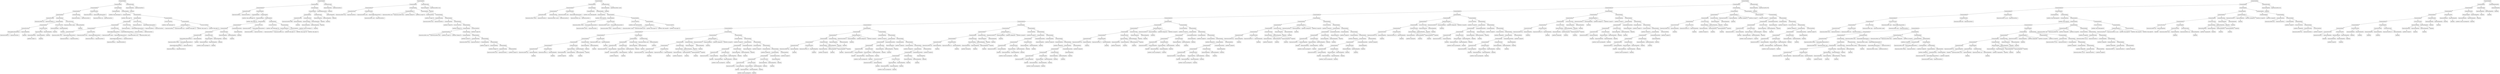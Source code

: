 digraph BinarySearch {
"0x603000172d50" [label="StatementSeqNode" shape=box]
"0x603000172cf0" [label="StatementSeqNode" shape=box]
"0x6030001728a0" [label="StatementSeqNode" shape=box]
"0x603000172810" [label="StatementSeqNode" shape=box]
"0x6030001727b0" [label="StatementSeqNode" shape=box]
"0x6030001725a0" [label="StatementMoveNode" shape=box]
"0x604000155a10" [label="ExpressionLocalNode: size" shape=box]
"0x6030001725a0" -> "0x604000155a10"
"0x6040001559d0" [label="ExpressionLocalNode: sz" shape=box]
"0x6030001725a0" -> "0x6040001559d0"
"0x6030001727b0" -> "0x6030001725a0"
"0x603000172780" [label="StatementSeqNode" shape=box]
"0x6030001726f0" [label="StatementSeqNode" shape=box]
"0x6030001726c0" [label="StatementSeqNode" shape=box]
"0x603000172600" [label="StatementMoveNode" shape=box]
"0x6030001725d0" [label="ExpressionBinaryOperationNode: 2" shape=box]
"0x604000155a50" [label="ExpressionLocalNode: sz" shape=box]
"0x6030001725d0" -> "0x604000155a50"
"0x6020000cedf0" [label="ExpressionConstNode: 1" shape=box]
"0x6030001725d0" -> "0x6020000cedf0"
"0x603000172600" -> "0x6030001725d0"
"0x6020000cee70" [label="ExpressionTempNode" shape=box]
"0x604000155ad0" [label="TempNode" shape=box]
"0x6020000cee70" -> "0x604000155ad0"
"0x603000172600" -> "0x6020000cee70"
"0x6030001726c0" -> "0x603000172600"
"0x603000172690" [label="StatementMoveNode" shape=box]
"0x604000155b10" [label="ExpressionCallNode" shape=box]
"0x6020000cedd0" [label="ExpressionNameNode" shape=box]
"0x604000151a10" [label="LabelNode: new[]@1712" shape=box]
"0x6020000cedd0" -> "0x604000151a10"
"0x604000155b10" -> "0x6020000cedd0"
"0x6020000cee30" [label="ExpressionTempNode" shape=box]
"0x604000155a90" [label="TempNode" shape=box]
"0x6020000cee30" -> "0x604000155a90"
"0x604000155b10" -> "0x6020000cee30"
"0x603000172690" -> "0x604000155b10"
"0x6020000ceed0" [label="ExpressionTempNode" shape=box]
"0x604000155b90" [label="TempNode" shape=box]
"0x6020000ceed0" -> "0x604000155b90"
"0x603000172690" -> "0x6020000ceed0"
"0x6030001726c0" -> "0x603000172690"
"0x6030001726f0" -> "0x6030001726c0"
"0x603000172660" [label="StatementMoveNode" shape=box]
"0x6020000ceeb0" [label="ExpressionTempNode" shape=box]
"0x604000155b50" [label="TempNode" shape=box]
"0x6020000ceeb0" -> "0x604000155b50"
"0x603000172660" -> "0x6020000ceeb0"
"0x6020000cedb0" [label="ExpressionTempNode" shape=box]
"0x604000152290" [label="TempNode" shape=box]
"0x6020000cedb0" -> "0x604000152290"
"0x603000172660" -> "0x6020000cedb0"
"0x6030001726f0" -> "0x603000172660"
"0x603000172780" -> "0x6030001726f0"
"0x603000172750" [label="StatementMoveNode" shape=box]
"0x604000155bd0" [label="ExpressionLocalNode: number" shape=box]
"0x603000172750" -> "0x604000155bd0"
"0x6020000ceef0" [label="ExpressionTempNode" shape=box]
"0x604000152250" [label="TempNode" shape=box]
"0x6020000ceef0" -> "0x604000152250"
"0x603000172750" -> "0x6020000ceef0"
"0x603000172780" -> "0x603000172750"
"0x6030001727b0" -> "0x603000172780"
"0x603000172810" -> "0x6030001727b0"
"0x6030001727e0" [label="StatementMoveNode" shape=box]
"0x604000155c10" [label="ExpressionLocalNode: j" shape=box]
"0x6030001727e0" -> "0x604000155c10"
"0x6020000cef10" [label="ExpressionConstNode: 1" shape=box]
"0x6030001727e0" -> "0x6020000cef10"
"0x603000172810" -> "0x6030001727e0"
"0x6030001728a0" -> "0x603000172810"
"0x603000172870" [label="StatementMoveNode" shape=box]
"0x604000155c90" [label="ExpressionLocalNode: k" shape=box]
"0x603000172870" -> "0x604000155c90"
"0x603000172840" [label="ExpressionBinaryOperationNode: 0" shape=box]
"0x604000155c50" [label="ExpressionLocalNode: size" shape=box]
"0x603000172840" -> "0x604000155c50"
"0x6020000cef30" [label="ExpressionConstNode: 1" shape=box]
"0x603000172840" -> "0x6020000cef30"
"0x603000172870" -> "0x603000172840"
"0x6030001728a0" -> "0x603000172870"
"0x603000172cf0" -> "0x6030001728a0"
"0x603000172cc0" [label="StatementSeqNode" shape=box]
"0x6020000cef50" [label="StatementJumpNode" shape=box]
"0x604000151f50" [label="LabelNode: while_conditional@1713" shape=box]
"0x6020000cef50" -> "0x604000151f50"
"0x603000172cc0" -> "0x6020000cef50"
"0x603000172c90" [label="StatementSeqNode" shape=box]
"0x6020000cef70" [label="StatementLabelNode" shape=box]
"0x604000152090" [label="LabelNode: while_true@1714" shape=box]
"0x6020000cef70" -> "0x604000152090"
"0x603000172c90" -> "0x6020000cef70"
"0x603000172c60" [label="StatementSeqNode" shape=box]
"0x603000172bd0" [label="StatementSeqNode" shape=box]
"0x603000172b40" [label="StatementSeqNode" shape=box]
"0x603000172ab0" [label="StatementSeqNode" shape=box]
"0x603000172990" [label="StatementSeqNode" shape=box]
"0x603000172900" [label="StatementMoveNode" shape=box]
"0x604000155d10" [label="ExpressionLocalNode: aux01" shape=box]
"0x603000172900" -> "0x604000155d10"
"0x6030001728d0" [label="ExpressionBinaryOperationNode: 2" shape=box]
"0x6020000cef90" [label="ExpressionConstNode: 2" shape=box]
"0x6030001728d0" -> "0x6020000cef90"
"0x604000155cd0" [label="ExpressionLocalNode: j" shape=box]
"0x6030001728d0" -> "0x604000155cd0"
"0x603000172900" -> "0x6030001728d0"
"0x603000172990" -> "0x603000172900"
"0x603000172960" [label="StatementMoveNode" shape=box]
"0x604000155d90" [label="ExpressionLocalNode: aux02" shape=box]
"0x603000172960" -> "0x604000155d90"
"0x603000172930" [label="ExpressionBinaryOperationNode: 1" shape=box]
"0x604000155d50" [label="ExpressionLocalNode: k" shape=box]
"0x603000172930" -> "0x604000155d50"
"0x6020000cefb0" [label="ExpressionConstNode: 3" shape=box]
"0x603000172930" -> "0x6020000cefb0"
"0x603000172960" -> "0x603000172930"
"0x603000172990" -> "0x603000172960"
"0x603000172ab0" -> "0x603000172990"
"0x603000172a80" [label="StatementMoveNode" shape=box]
"0x603000172a50" [label="ExpressionBinaryOperationNode: 0" shape=box]
"0x604000155e50" [label="ExpressionLocalNode: number" shape=box]
"0x603000172a50" -> "0x604000155e50"
"0x603000172a20" [label="ExpressionBinaryOperationNode: 0" shape=box]
"0x6030001729f0" [label="ExpressionBinaryOperationNode: 2" shape=box]
"0x604000155e90" [label="ExpressionLocalNode: j" shape=box]
"0x6030001729f0" -> "0x604000155e90"
"0x6020000cefd0" [label="ExpressionConstNode: 8" shape=box]
"0x6030001729f0" -> "0x6020000cefd0"
"0x603000172a20" -> "0x6030001729f0"
"0x6020000ceff0" [label="ExpressionConstNode: 8" shape=box]
"0x603000172a20" -> "0x6020000ceff0"
"0x603000172a50" -> "0x603000172a20"
"0x603000172a80" -> "0x603000172a50"
"0x6030001729c0" [label="ExpressionBinaryOperationNode: 0" shape=box]
"0x604000155dd0" [label="ExpressionLocalNode: aux01" shape=box]
"0x6030001729c0" -> "0x604000155dd0"
"0x604000155e10" [label="ExpressionLocalNode: aux02" shape=box]
"0x6030001729c0" -> "0x604000155e10"
"0x603000172a80" -> "0x6030001729c0"
"0x603000172ab0" -> "0x603000172a80"
"0x603000172b40" -> "0x603000172ab0"
"0x603000172b10" [label="StatementMoveNode" shape=box]
"0x604000155f10" [label="ExpressionLocalNode: j" shape=box]
"0x603000172b10" -> "0x604000155f10"
"0x603000172ae0" [label="ExpressionBinaryOperationNode: 0" shape=box]
"0x604000155ed0" [label="ExpressionLocalNode: j" shape=box]
"0x603000172ae0" -> "0x604000155ed0"
"0x6020000cf010" [label="ExpressionConstNode: 1" shape=box]
"0x603000172ae0" -> "0x6020000cf010"
"0x603000172b10" -> "0x603000172ae0"
"0x603000172b40" -> "0x603000172b10"
"0x603000172bd0" -> "0x603000172b40"
"0x603000172ba0" [label="StatementMoveNode" shape=box]
"0x604000155f90" [label="ExpressionLocalNode: k" shape=box]
"0x603000172ba0" -> "0x604000155f90"
"0x603000172b70" [label="ExpressionBinaryOperationNode: 1" shape=box]
"0x604000155f50" [label="ExpressionLocalNode: k" shape=box]
"0x603000172b70" -> "0x604000155f50"
"0x6020000cf030" [label="ExpressionConstNode: 1" shape=box]
"0x603000172b70" -> "0x6020000cf030"
"0x603000172ba0" -> "0x603000172b70"
"0x603000172bd0" -> "0x603000172ba0"
"0x603000172c60" -> "0x603000172bd0"
"0x603000172c30" [label="StatementSeqNode" shape=box]
"0x6020000cf050" [label="StatementLabelNode" shape=box]
"0x604000152050" [label="LabelNode: while_conditional@1713" shape=box]
"0x6020000cf050" -> "0x604000152050"
"0x603000172c30" -> "0x6020000cf050"
"0x603000172c00" [label="StatementSeqNode" shape=box]
"0x604000156050" [label="StatementCJumpNode: 2" shape=box]
"0x604000155fd0" [label="ExpressionLocalNode: j" shape=box]
"0x604000156050" -> "0x604000155fd0"
"0x604000156010" [label="ExpressionLocalNode: size" shape=box]
"0x604000156050" -> "0x604000156010"
"0x604000152010" [label="LabelNode: while_end@1715" shape=box]
"0x604000156050" -> "0x604000152010"
"0x604000151fd0" [label="LabelNode: while_true@1714" shape=box]
"0x604000156050" -> "0x604000151fd0"
"0x603000172c00" -> "0x604000156050"
"0x6020000cf070" [label="StatementLabelNode" shape=box]
"0x6040001520d0" [label="LabelNode: while_end@1715" shape=box]
"0x6020000cf070" -> "0x6040001520d0"
"0x603000172c00" -> "0x6020000cf070"
"0x603000172c30" -> "0x603000172c00"
"0x603000172c60" -> "0x603000172c30"
"0x603000172c90" -> "0x603000172c60"
"0x603000172cc0" -> "0x603000172c90"
"0x603000172cf0" -> "0x603000172cc0"
"0x603000172d50" -> "0x603000172cf0"
"0x603000172d20" [label="StatementMoveNode" shape=box]
"0x6020000cf0b0" [label="ExpressionTempNode" shape=box]
"0x604000152150" [label="TempNode" shape=box]
"0x6020000cf0b0" -> "0x604000152150"
"0x603000172d20" -> "0x6020000cf0b0"
"0x6020000cf090" [label="ExpressionConstNode: 0" shape=box]
"0x603000172d20" -> "0x6020000cf090"
"0x603000172d50" -> "0x603000172d20"
"0x603000173350" [label="StatementSeqNode" shape=box]
"0x6030001732f0" [label="StatementSeqNode" shape=box]
"0x603000173140" [label="StatementSeqNode" shape=box]
"0x603000172d80" [label="StatementMoveNode" shape=box]
"0x604000156090" [label="ExpressionLocalNode: j" shape=box]
"0x603000172d80" -> "0x604000156090"
"0x6020000cf0d0" [label="ExpressionConstNode: 1" shape=box]
"0x603000172d80" -> "0x6020000cf0d0"
"0x603000173140" -> "0x603000172d80"
"0x603000173110" [label="StatementSeqNode" shape=box]
"0x6020000cf0f0" [label="StatementJumpNode" shape=box]
"0x604000151690" [label="LabelNode: while_conditional@1708" shape=box]
"0x6020000cf0f0" -> "0x604000151690"
"0x603000173110" -> "0x6020000cf0f0"
"0x6030001730e0" [label="StatementSeqNode" shape=box]
"0x6020000cf110" [label="StatementLabelNode" shape=box]
"0x6040001517d0" [label="LabelNode: while_true@1709" shape=box]
"0x6020000cf110" -> "0x6040001517d0"
"0x6030001730e0" -> "0x6020000cf110"
"0x6030001730b0" [label="StatementSeqNode" shape=box]
"0x603000173020" [label="StatementSeqNode" shape=box]
"0x603000172f90" [label="StatementSeqNode" shape=box]
"0x603000172f30" [label="StatementSeqNode" shape=box]
"0x603000172f00" [label="StatementSeqNode" shape=box]
"0x603000172e40" [label="StatementMoveNode" shape=box]
"0x603000172e10" [label="ExpressionBinaryOperationNode: 0" shape=box]
"0x6040001560d0" [label="ExpressionLocalNode: number" shape=box]
"0x603000172e10" -> "0x6040001560d0"
"0x603000172de0" [label="ExpressionBinaryOperationNode: 0" shape=box]
"0x603000172db0" [label="ExpressionBinaryOperationNode: 2" shape=box]
"0x604000156110" [label="ExpressionLocalNode: j" shape=box]
"0x603000172db0" -> "0x604000156110"
"0x6020000cf170" [label="ExpressionConstNode: 8" shape=box]
"0x603000172db0" -> "0x6020000cf170"
"0x603000172de0" -> "0x603000172db0"
"0x6020000cf190" [label="ExpressionConstNode: 8" shape=box]
"0x603000172de0" -> "0x6020000cf190"
"0x603000172e10" -> "0x603000172de0"
"0x603000172e40" -> "0x603000172e10"
"0x6020000cf210" [label="ExpressionTempNode" shape=box]
"0x604000156190" [label="TempNode" shape=box]
"0x6020000cf210" -> "0x604000156190"
"0x603000172e40" -> "0x6020000cf210"
"0x603000172f00" -> "0x603000172e40"
"0x603000172ed0" [label="StatementMoveNode" shape=box]
"0x6040001561d0" [label="ExpressionCallNode" shape=box]
"0x6020000cf150" [label="ExpressionNameNode" shape=box]
"0x604000151550" [label="LabelNode: System.out.println@1707" shape=box]
"0x6020000cf150" -> "0x604000151550"
"0x6040001561d0" -> "0x6020000cf150"
"0x6020000cf1d0" [label="ExpressionTempNode" shape=box]
"0x604000156150" [label="TempNode" shape=box]
"0x6020000cf1d0" -> "0x604000156150"
"0x6040001561d0" -> "0x6020000cf1d0"
"0x603000172ed0" -> "0x6040001561d0"
"0x6020000cf270" [label="ExpressionTempNode" shape=box]
"0x604000156250" [label="TempNode" shape=box]
"0x6020000cf270" -> "0x604000156250"
"0x603000172ed0" -> "0x6020000cf270"
"0x603000172f00" -> "0x603000172ed0"
"0x603000172f30" -> "0x603000172f00"
"0x603000172ea0" [label="StatementMoveNode" shape=box]
"0x6020000cf250" [label="ExpressionTempNode" shape=box]
"0x604000156210" [label="TempNode" shape=box]
"0x6020000cf250" -> "0x604000156210"
"0x603000172ea0" -> "0x6020000cf250"
"0x6020000cf130" [label="ExpressionTempNode" shape=box]
"0x6040001528d0" [label="TempNode" shape=box]
"0x6020000cf130" -> "0x6040001528d0"
"0x603000172ea0" -> "0x6020000cf130"
"0x603000172f30" -> "0x603000172ea0"
"0x603000172f90" -> "0x603000172f30"
"0x6020000cf2b0" [label="StatementExpressionNode" shape=box]
"0x6020000cf290" [label="ExpressionTempNode" shape=box]
"0x604000152890" [label="TempNode" shape=box]
"0x6020000cf290" -> "0x604000152890"
"0x6020000cf2b0" -> "0x6020000cf290"
"0x603000172f90" -> "0x6020000cf2b0"
"0x603000173020" -> "0x603000172f90"
"0x603000172ff0" [label="StatementMoveNode" shape=box]
"0x6040001562d0" [label="ExpressionLocalNode: j" shape=box]
"0x603000172ff0" -> "0x6040001562d0"
"0x603000172fc0" [label="ExpressionBinaryOperationNode: 0" shape=box]
"0x604000156290" [label="ExpressionLocalNode: j" shape=box]
"0x603000172fc0" -> "0x604000156290"
"0x6020000cf2d0" [label="ExpressionConstNode: 1" shape=box]
"0x603000172fc0" -> "0x6020000cf2d0"
"0x603000172ff0" -> "0x603000172fc0"
"0x603000173020" -> "0x603000172ff0"
"0x6030001730b0" -> "0x603000173020"
"0x603000173080" [label="StatementSeqNode" shape=box]
"0x6020000cf2f0" [label="StatementLabelNode" shape=box]
"0x604000151790" [label="LabelNode: while_conditional@1708" shape=box]
"0x6020000cf2f0" -> "0x604000151790"
"0x603000173080" -> "0x6020000cf2f0"
"0x603000173050" [label="StatementSeqNode" shape=box]
"0x604000156390" [label="StatementCJumpNode: 2" shape=box]
"0x604000156310" [label="ExpressionLocalNode: j" shape=box]
"0x604000156390" -> "0x604000156310"
"0x604000156350" [label="ExpressionLocalNode: size" shape=box]
"0x604000156390" -> "0x604000156350"
"0x604000151750" [label="LabelNode: while_end@1710" shape=box]
"0x604000156390" -> "0x604000151750"
"0x604000151710" [label="LabelNode: while_true@1709" shape=box]
"0x604000156390" -> "0x604000151710"
"0x603000173050" -> "0x604000156390"
"0x6020000cf310" [label="StatementLabelNode" shape=box]
"0x604000151810" [label="LabelNode: while_end@1710" shape=box]
"0x6020000cf310" -> "0x604000151810"
"0x603000173050" -> "0x6020000cf310"
"0x603000173080" -> "0x603000173050"
"0x6030001730b0" -> "0x603000173080"
"0x6030001730e0" -> "0x6030001730b0"
"0x603000173110" -> "0x6030001730e0"
"0x603000173140" -> "0x603000173110"
"0x6030001732f0" -> "0x603000173140"
"0x6030001732c0" [label="StatementSeqNode" shape=box]
"0x603000173260" [label="StatementSeqNode" shape=box]
"0x603000173230" [label="StatementSeqNode" shape=box]
"0x603000173170" [label="StatementMoveNode" shape=box]
"0x6020000cf370" [label="ExpressionConstNode: 99999" shape=box]
"0x603000173170" -> "0x6020000cf370"
"0x6020000cf3f0" [label="ExpressionTempNode" shape=box]
"0x604000156410" [label="TempNode" shape=box]
"0x6020000cf3f0" -> "0x604000156410"
"0x603000173170" -> "0x6020000cf3f0"
"0x603000173230" -> "0x603000173170"
"0x603000173200" [label="StatementMoveNode" shape=box]
"0x604000156450" [label="ExpressionCallNode" shape=box]
"0x6020000cf350" [label="ExpressionNameNode" shape=box]
"0x604000151890" [label="LabelNode: System.out.println@1711" shape=box]
"0x6020000cf350" -> "0x604000151890"
"0x604000156450" -> "0x6020000cf350"
"0x6020000cf3b0" [label="ExpressionTempNode" shape=box]
"0x6040001563d0" [label="TempNode" shape=box]
"0x6020000cf3b0" -> "0x6040001563d0"
"0x604000156450" -> "0x6020000cf3b0"
"0x603000173200" -> "0x604000156450"
"0x6020000cf450" [label="ExpressionTempNode" shape=box]
"0x6040001564d0" [label="TempNode" shape=box]
"0x6020000cf450" -> "0x6040001564d0"
"0x603000173200" -> "0x6020000cf450"
"0x603000173230" -> "0x603000173200"
"0x603000173260" -> "0x603000173230"
"0x6030001731d0" [label="StatementMoveNode" shape=box]
"0x6020000cf430" [label="ExpressionTempNode" shape=box]
"0x604000156490" [label="TempNode" shape=box]
"0x6020000cf430" -> "0x604000156490"
"0x6030001731d0" -> "0x6020000cf430"
"0x6020000cf330" [label="ExpressionTempNode" shape=box]
"0x604000152ad0" [label="TempNode" shape=box]
"0x6020000cf330" -> "0x604000152ad0"
"0x6030001731d0" -> "0x6020000cf330"
"0x603000173260" -> "0x6030001731d0"
"0x6030001732c0" -> "0x603000173260"
"0x6020000cf490" [label="StatementExpressionNode" shape=box]
"0x6020000cf470" [label="ExpressionTempNode" shape=box]
"0x604000152a90" [label="TempNode" shape=box]
"0x6020000cf470" -> "0x604000152a90"
"0x6020000cf490" -> "0x6020000cf470"
"0x6030001732c0" -> "0x6020000cf490"
"0x6030001732f0" -> "0x6030001732c0"
"0x603000173350" -> "0x6030001732f0"
"0x603000173320" [label="StatementMoveNode" shape=box]
"0x6020000cf4d0" [label="ExpressionTempNode" shape=box]
"0x604000151950" [label="TempNode" shape=box]
"0x6020000cf4d0" -> "0x604000151950"
"0x603000173320" -> "0x6020000cf4d0"
"0x6020000cf4b0" [label="ExpressionConstNode: 0" shape=box]
"0x603000173320" -> "0x6020000cf4b0"
"0x603000173350" -> "0x603000173320"
"0x603000173770" [label="StatementSeqNode" shape=box]
"0x603000173710" [label="StatementSeqNode" shape=box]
"0x603000173410" [label="StatementSeqNode" shape=box]
"0x603000173380" [label="StatementMoveNode" shape=box]
"0x604000156510" [label="ExpressionLocalNode: retval" shape=box]
"0x603000173380" -> "0x604000156510"
"0x6020000cf4f0" [label="ExpressionConstNode: 0" shape=box]
"0x603000173380" -> "0x6020000cf4f0"
"0x603000173410" -> "0x603000173380"
"0x6030001733e0" [label="StatementMoveNode" shape=box]
"0x604000156590" [label="ExpressionLocalNode: aux02" shape=box]
"0x6030001733e0" -> "0x604000156590"
"0x6030001733b0" [label="ExpressionBinaryOperationNode: 0" shape=box]
"0x604000156550" [label="ExpressionLocalNode: num2" shape=box]
"0x6030001733b0" -> "0x604000156550"
"0x6020000cf510" [label="ExpressionConstNode: 1" shape=box]
"0x6030001733b0" -> "0x6020000cf510"
"0x6030001733e0" -> "0x6030001733b0"
"0x603000173410" -> "0x6030001733e0"
"0x603000173710" -> "0x603000173410"
"0x6030001736e0" [label="StatementSeqNode" shape=box]
"0x604000156650" [label="StatementCJumpNode: 2" shape=box]
"0x6040001565d0" [label="ExpressionLocalNode: num1" shape=box]
"0x604000156650" -> "0x6040001565d0"
"0x604000156610" [label="ExpressionLocalNode: num2" shape=box]
"0x604000156650" -> "0x604000156610"
"0x604000151210" [label="LabelNode: if_false@1705" shape=box]
"0x604000156650" -> "0x604000151210"
"0x6040001511d0" [label="LabelNode: if_true@1704" shape=box]
"0x604000156650" -> "0x6040001511d0"
"0x6030001736e0" -> "0x604000156650"
"0x6030001736b0" [label="StatementSeqNode" shape=box]
"0x6020000cf530" [label="StatementLabelNode" shape=box]
"0x604000151290" [label="LabelNode: if_true@1704" shape=box]
"0x6020000cf530" -> "0x604000151290"
"0x6030001736b0" -> "0x6020000cf530"
"0x603000173680" [label="StatementSeqNode" shape=box]
"0x603000173440" [label="StatementMoveNode" shape=box]
"0x604000156690" [label="ExpressionLocalNode: retval" shape=box]
"0x603000173440" -> "0x604000156690"
"0x6020000cf550" [label="ExpressionConstNode: 0" shape=box]
"0x603000173440" -> "0x6020000cf550"
"0x603000173680" -> "0x603000173440"
"0x603000173650" [label="StatementSeqNode" shape=box]
"0x6020000cf570" [label="StatementJumpNode" shape=box]
"0x604000151250" [label="LabelNode: if_end@1706" shape=box]
"0x6020000cf570" -> "0x604000151250"
"0x603000173650" -> "0x6020000cf570"
"0x603000173620" [label="StatementSeqNode" shape=box]
"0x6020000cf590" [label="StatementLabelNode" shape=box]
"0x6040001512d0" [label="LabelNode: if_false@1705" shape=box]
"0x6020000cf590" -> "0x6040001512d0"
"0x603000173620" -> "0x6020000cf590"
"0x6030001735f0" [label="StatementSeqNode" shape=box]
"0x6030001735c0" [label="StatementSeqNode" shape=box]
"0x604000156750" [label="StatementCJumpNode: 2" shape=box]
"0x6040001566d0" [label="ExpressionLocalNode: num1" shape=box]
"0x604000156750" -> "0x6040001566d0"
"0x604000156710" [label="ExpressionLocalNode: aux02" shape=box]
"0x604000156750" -> "0x604000156710"
"0x604000151010" [label="LabelNode: if_true@1701" shape=box]
"0x604000156750" -> "0x604000151010"
"0x604000151050" [label="LabelNode: if_false@1702" shape=box]
"0x604000156750" -> "0x604000151050"
"0x6030001735c0" -> "0x604000156750"
"0x603000173590" [label="StatementSeqNode" shape=box]
"0x6020000cf5b0" [label="StatementLabelNode" shape=box]
"0x6040001510d0" [label="LabelNode: if_true@1701" shape=box]
"0x6020000cf5b0" -> "0x6040001510d0"
"0x603000173590" -> "0x6020000cf5b0"
"0x603000173560" [label="StatementSeqNode" shape=box]
"0x603000173470" [label="StatementMoveNode" shape=box]
"0x604000156790" [label="ExpressionLocalNode: retval" shape=box]
"0x603000173470" -> "0x604000156790"
"0x6020000cf5d0" [label="ExpressionConstNode: 0" shape=box]
"0x603000173470" -> "0x6020000cf5d0"
"0x603000173560" -> "0x603000173470"
"0x603000173530" [label="StatementSeqNode" shape=box]
"0x6020000cf5f0" [label="StatementJumpNode" shape=box]
"0x604000151090" [label="LabelNode: if_end@1703" shape=box]
"0x6020000cf5f0" -> "0x604000151090"
"0x603000173530" -> "0x6020000cf5f0"
"0x603000173500" [label="StatementSeqNode" shape=box]
"0x6020000cf610" [label="StatementLabelNode" shape=box]
"0x604000151110" [label="LabelNode: if_false@1702" shape=box]
"0x6020000cf610" -> "0x604000151110"
"0x603000173500" -> "0x6020000cf610"
"0x6030001734d0" [label="StatementSeqNode" shape=box]
"0x6030001734a0" [label="StatementMoveNode" shape=box]
"0x6040001567d0" [label="ExpressionLocalNode: retval" shape=box]
"0x6030001734a0" -> "0x6040001567d0"
"0x6020000cf630" [label="ExpressionConstNode: 1" shape=box]
"0x6030001734a0" -> "0x6020000cf630"
"0x6030001734d0" -> "0x6030001734a0"
"0x6020000cf650" [label="StatementLabelNode" shape=box]
"0x604000151150" [label="LabelNode: if_end@1703" shape=box]
"0x6020000cf650" -> "0x604000151150"
"0x6030001734d0" -> "0x6020000cf650"
"0x603000173500" -> "0x6030001734d0"
"0x603000173530" -> "0x603000173500"
"0x603000173560" -> "0x603000173530"
"0x603000173590" -> "0x603000173560"
"0x6030001735c0" -> "0x603000173590"
"0x6030001735f0" -> "0x6030001735c0"
"0x6020000cf670" [label="StatementLabelNode" shape=box]
"0x604000151310" [label="LabelNode: if_end@1706" shape=box]
"0x6020000cf670" -> "0x604000151310"
"0x6030001735f0" -> "0x6020000cf670"
"0x603000173620" -> "0x6030001735f0"
"0x603000173650" -> "0x603000173620"
"0x603000173680" -> "0x603000173650"
"0x6030001736b0" -> "0x603000173680"
"0x6030001736e0" -> "0x6030001736b0"
"0x603000173710" -> "0x6030001736e0"
"0x603000173770" -> "0x603000173710"
"0x603000173740" [label="StatementMoveNode" shape=box]
"0x6020000cf690" [label="ExpressionTempNode" shape=box]
"0x6040001513d0" [label="TempNode" shape=box]
"0x6020000cf690" -> "0x6040001513d0"
"0x603000173740" -> "0x6020000cf690"
"0x604000156810" [label="ExpressionLocalNode: retval" shape=box]
"0x603000173740" -> "0x604000156810"
"0x603000173770" -> "0x603000173740"
"0x603000173b00" [label="StatementSeqNode" shape=box]
"0x603000173aa0" [label="StatementSeqNode" shape=box]
"0x603000173890" [label="StatementSeqNode" shape=box]
"0x603000173800" [label="StatementSeqNode" shape=box]
"0x6030001737a0" [label="StatementMoveNode" shape=box]
"0x604000156850" [label="ExpressionLocalNode: count01" shape=box]
"0x6030001737a0" -> "0x604000156850"
"0x6020000cf6b0" [label="ExpressionConstNode: 0" shape=box]
"0x6030001737a0" -> "0x6020000cf6b0"
"0x603000173800" -> "0x6030001737a0"
"0x6030001737d0" [label="StatementMoveNode" shape=box]
"0x604000156890" [label="ExpressionLocalNode: count02" shape=box]
"0x6030001737d0" -> "0x604000156890"
"0x6020000cf6d0" [label="ExpressionConstNode: 0" shape=box]
"0x6030001737d0" -> "0x6020000cf6d0"
"0x603000173800" -> "0x6030001737d0"
"0x603000173890" -> "0x603000173800"
"0x603000173860" [label="StatementMoveNode" shape=box]
"0x604000156910" [label="ExpressionLocalNode: aux03" shape=box]
"0x603000173860" -> "0x604000156910"
"0x603000173830" [label="ExpressionBinaryOperationNode: 1" shape=box]
"0x6040001568d0" [label="ExpressionLocalNode: num" shape=box]
"0x603000173830" -> "0x6040001568d0"
"0x6020000cf6f0" [label="ExpressionConstNode: 1" shape=box]
"0x603000173830" -> "0x6020000cf6f0"
"0x603000173860" -> "0x603000173830"
"0x603000173890" -> "0x603000173860"
"0x603000173aa0" -> "0x603000173890"
"0x603000173a70" [label="StatementSeqNode" shape=box]
"0x6020000cf710" [label="StatementJumpNode" shape=box]
"0x604000150b10" [label="LabelNode: while_conditional@1698" shape=box]
"0x6020000cf710" -> "0x604000150b10"
"0x603000173a70" -> "0x6020000cf710"
"0x603000173a40" [label="StatementSeqNode" shape=box]
"0x6020000cf730" [label="StatementLabelNode" shape=box]
"0x604000150c50" [label="LabelNode: while_true@1699" shape=box]
"0x6020000cf730" -> "0x604000150c50"
"0x603000173a40" -> "0x6020000cf730"
"0x603000173a10" [label="StatementSeqNode" shape=box]
"0x603000173980" [label="StatementSeqNode" shape=box]
"0x6030001738f0" [label="StatementMoveNode" shape=box]
"0x604000156990" [label="ExpressionLocalNode: count01" shape=box]
"0x6030001738f0" -> "0x604000156990"
"0x6030001738c0" [label="ExpressionBinaryOperationNode: 0" shape=box]
"0x604000156950" [label="ExpressionLocalNode: count01" shape=box]
"0x6030001738c0" -> "0x604000156950"
"0x6020000cf750" [label="ExpressionConstNode: 1" shape=box]
"0x6030001738c0" -> "0x6020000cf750"
"0x6030001738f0" -> "0x6030001738c0"
"0x603000173980" -> "0x6030001738f0"
"0x603000173950" [label="StatementMoveNode" shape=box]
"0x604000156a10" [label="ExpressionLocalNode: count02" shape=box]
"0x603000173950" -> "0x604000156a10"
"0x603000173920" [label="ExpressionBinaryOperationNode: 0" shape=box]
"0x6040001569d0" [label="ExpressionLocalNode: count02" shape=box]
"0x603000173920" -> "0x6040001569d0"
"0x6020000cf770" [label="ExpressionConstNode: 2" shape=box]
"0x603000173920" -> "0x6020000cf770"
"0x603000173950" -> "0x603000173920"
"0x603000173980" -> "0x603000173950"
"0x603000173a10" -> "0x603000173980"
"0x6030001739e0" [label="StatementSeqNode" shape=box]
"0x6020000cf790" [label="StatementLabelNode" shape=box]
"0x604000150c10" [label="LabelNode: while_conditional@1698" shape=box]
"0x6020000cf790" -> "0x604000150c10"
"0x6030001739e0" -> "0x6020000cf790"
"0x6030001739b0" [label="StatementSeqNode" shape=box]
"0x604000156ad0" [label="StatementCJumpNode: 2" shape=box]
"0x604000156a50" [label="ExpressionLocalNode: count02" shape=box]
"0x604000156ad0" -> "0x604000156a50"
"0x604000156a90" [label="ExpressionLocalNode: aux03" shape=box]
"0x604000156ad0" -> "0x604000156a90"
"0x604000150bd0" [label="LabelNode: while_end@1700" shape=box]
"0x604000156ad0" -> "0x604000150bd0"
"0x604000150b90" [label="LabelNode: while_true@1699" shape=box]
"0x604000156ad0" -> "0x604000150b90"
"0x6030001739b0" -> "0x604000156ad0"
"0x6020000cf7b0" [label="StatementLabelNode" shape=box]
"0x604000150c90" [label="LabelNode: while_end@1700" shape=box]
"0x6020000cf7b0" -> "0x604000150c90"
"0x6030001739b0" -> "0x6020000cf7b0"
"0x6030001739e0" -> "0x6030001739b0"
"0x603000173a10" -> "0x6030001739e0"
"0x603000173a40" -> "0x603000173a10"
"0x603000173a70" -> "0x603000173a40"
"0x603000173aa0" -> "0x603000173a70"
"0x603000173b00" -> "0x603000173aa0"
"0x603000173ad0" [label="StatementMoveNode" shape=box]
"0x6020000cf7d0" [label="ExpressionTempNode" shape=box]
"0x604000150d50" [label="TempNode" shape=box]
"0x6020000cf7d0" -> "0x604000150d50"
"0x603000173ad0" -> "0x6020000cf7d0"
"0x604000156b10" [label="ExpressionLocalNode: count01" shape=box]
"0x603000173ad0" -> "0x604000156b10"
"0x603000173b00" -> "0x603000173ad0"
"0x6030001770d0" [label="StatementSeqNode" shape=box]
"0x603000177070" [label="StatementSeqNode" shape=box]
"0x603000176a40" [label="StatementSeqNode" shape=box]
"0x603000176410" [label="StatementSeqNode" shape=box]
"0x603000175de0" [label="StatementSeqNode" shape=box]
"0x6030001757b0" [label="StatementSeqNode" shape=box]
"0x603000175180" [label="StatementSeqNode" shape=box]
"0x603000174b50" [label="StatementSeqNode" shape=box]
"0x603000174520" [label="StatementSeqNode" shape=box]
"0x603000173ef0" [label="StatementSeqNode" shape=box]
"0x603000173d10" [label="StatementSeqNode" shape=box]
"0x603000173c80" [label="StatementSeqNode" shape=box]
"0x603000173c50" [label="StatementSeqNode" shape=box]
"0x603000173b90" [label="StatementSeqNode" shape=box]
"0x603000173b30" [label="StatementMoveNode" shape=box]
"0x604000156b50" [label="ExpressionLocalNode: this" shape=box]
"0x603000173b30" -> "0x604000156b50"
"0x6020000cf8b0" [label="ExpressionTempNode" shape=box]
"0x604000156c10" [label="TempNode" shape=box]
"0x6020000cf8b0" -> "0x604000156c10"
"0x603000173b30" -> "0x6020000cf8b0"
"0x603000173b90" -> "0x603000173b30"
"0x603000173b60" [label="StatementMoveNode" shape=box]
"0x604000156b90" [label="ExpressionLocalNode: sz" shape=box]
"0x603000173b60" -> "0x604000156b90"
"0x6020000cf930" [label="ExpressionTempNode" shape=box]
"0x604000156c90" [label="TempNode" shape=box]
"0x6020000cf930" -> "0x604000156c90"
"0x603000173b60" -> "0x6020000cf930"
"0x603000173b90" -> "0x603000173b60"
"0x603000173c50" -> "0x603000173b90"
"0x603000173c20" [label="StatementMoveNode" shape=box]
"0x604000156cd0" [label="ExpressionCallNode" shape=box]
"0x6020000cf810" [label="ExpressionNameNode" shape=box]
"0x60400014d190" [label="LabelNode: Init@1630" shape=box]
"0x6020000cf810" -> "0x60400014d190"
"0x604000156cd0" -> "0x6020000cf810"
"0x6020000cf870" [label="ExpressionTempNode" shape=box]
"0x604000156bd0" [label="TempNode" shape=box]
"0x6020000cf870" -> "0x604000156bd0"
"0x604000156cd0" -> "0x6020000cf870"
"0x6020000cf8f0" [label="ExpressionTempNode" shape=box]
"0x604000156c50" [label="TempNode" shape=box]
"0x6020000cf8f0" -> "0x604000156c50"
"0x604000156cd0" -> "0x6020000cf8f0"
"0x603000173c20" -> "0x604000156cd0"
"0x6020000cf990" [label="ExpressionTempNode" shape=box]
"0x604000156d50" [label="TempNode" shape=box]
"0x6020000cf990" -> "0x604000156d50"
"0x603000173c20" -> "0x6020000cf990"
"0x603000173c50" -> "0x603000173c20"
"0x603000173c80" -> "0x603000173c50"
"0x603000173bf0" [label="StatementMoveNode" shape=box]
"0x6020000cf970" [label="ExpressionTempNode" shape=box]
"0x604000156d10" [label="TempNode" shape=box]
"0x6020000cf970" -> "0x604000156d10"
"0x603000173bf0" -> "0x6020000cf970"
"0x6020000cf7f0" [label="ExpressionTempNode" shape=box]
"0x604000153250" [label="TempNode" shape=box]
"0x6020000cf7f0" -> "0x604000153250"
"0x603000173bf0" -> "0x6020000cf7f0"
"0x603000173c80" -> "0x603000173bf0"
"0x603000173d10" -> "0x603000173c80"
"0x603000173ce0" [label="StatementMoveNode" shape=box]
"0x604000156d90" [label="ExpressionLocalNode: aux01" shape=box]
"0x603000173ce0" -> "0x604000156d90"
"0x6020000cf9b0" [label="ExpressionTempNode" shape=box]
"0x604000153210" [label="TempNode" shape=box]
"0x6020000cf9b0" -> "0x604000153210"
"0x603000173ce0" -> "0x6020000cf9b0"
"0x603000173d10" -> "0x603000173ce0"
"0x603000173ef0" -> "0x603000173d10"
"0x603000173ec0" [label="StatementSeqNode" shape=box]
"0x603000173e30" [label="StatementSeqNode" shape=box]
"0x603000173e00" [label="StatementSeqNode" shape=box]
"0x603000173d40" [label="StatementMoveNode" shape=box]
"0x604000156dd0" [label="ExpressionLocalNode: this" shape=box]
"0x603000173d40" -> "0x604000156dd0"
"0x6020000cfa70" [label="ExpressionTempNode" shape=box]
"0x604000156e50" [label="TempNode" shape=box]
"0x6020000cfa70" -> "0x604000156e50"
"0x603000173d40" -> "0x6020000cfa70"
"0x603000173e00" -> "0x603000173d40"
"0x603000173dd0" [label="StatementMoveNode" shape=box]
"0x604000156e90" [label="ExpressionCallNode" shape=box]
"0x6020000cf9f0" [label="ExpressionNameNode" shape=box]
"0x60400014d2d0" [label="LabelNode: Print@1631" shape=box]
"0x6020000cf9f0" -> "0x60400014d2d0"
"0x604000156e90" -> "0x6020000cf9f0"
"0x6020000cfa30" [label="ExpressionTempNode" shape=box]
"0x604000156e10" [label="TempNode" shape=box]
"0x6020000cfa30" -> "0x604000156e10"
"0x604000156e90" -> "0x6020000cfa30"
"0x603000173dd0" -> "0x604000156e90"
"0x6020000cfad0" [label="ExpressionTempNode" shape=box]
"0x604000156f10" [label="TempNode" shape=box]
"0x6020000cfad0" -> "0x604000156f10"
"0x603000173dd0" -> "0x6020000cfad0"
"0x603000173e00" -> "0x603000173dd0"
"0x603000173e30" -> "0x603000173e00"
"0x603000173da0" [label="StatementMoveNode" shape=box]
"0x6020000cfab0" [label="ExpressionTempNode" shape=box]
"0x604000156ed0" [label="TempNode" shape=box]
"0x6020000cfab0" -> "0x604000156ed0"
"0x603000173da0" -> "0x6020000cfab0"
"0x6020000cf9d0" [label="ExpressionTempNode" shape=box]
"0x604000153390" [label="TempNode" shape=box]
"0x6020000cf9d0" -> "0x604000153390"
"0x603000173da0" -> "0x6020000cf9d0"
"0x603000173e30" -> "0x603000173da0"
"0x603000173ec0" -> "0x603000173e30"
"0x603000173e90" [label="StatementMoveNode" shape=box]
"0x604000156f50" [label="ExpressionLocalNode: aux02" shape=box]
"0x603000173e90" -> "0x604000156f50"
"0x6020000cfaf0" [label="ExpressionTempNode" shape=box]
"0x604000153350" [label="TempNode" shape=box]
"0x6020000cfaf0" -> "0x604000153350"
"0x603000173e90" -> "0x6020000cfaf0"
"0x603000173ec0" -> "0x603000173e90"
"0x603000173ef0" -> "0x603000173ec0"
"0x603000174520" -> "0x603000173ef0"
"0x6030001744f0" [label="StatementSeqNode" shape=box]
"0x6030001740d0" [label="StatementSeqNode" shape=box]
"0x603000174070" [label="StatementSeqNode" shape=box]
"0x603000174040" [label="StatementSeqNode" shape=box]
"0x603000173f80" [label="StatementSeqNode" shape=box]
"0x603000173f20" [label="StatementMoveNode" shape=box]
"0x604000156f90" [label="ExpressionLocalNode: this" shape=box]
"0x603000173f20" -> "0x604000156f90"
"0x6020000cfc10" [label="ExpressionTempNode" shape=box]
"0x604000157010" [label="TempNode" shape=box]
"0x6020000cfc10" -> "0x604000157010"
"0x603000173f20" -> "0x6020000cfc10"
"0x603000173f80" -> "0x603000173f20"
"0x603000173f50" [label="StatementMoveNode" shape=box]
"0x6020000cfb90" [label="ExpressionConstNode: 8" shape=box]
"0x603000173f50" -> "0x6020000cfb90"
"0x6020000cfc90" [label="ExpressionTempNode" shape=box]
"0x604000157090" [label="TempNode" shape=box]
"0x6020000cfc90" -> "0x604000157090"
"0x603000173f50" -> "0x6020000cfc90"
"0x603000173f80" -> "0x603000173f50"
"0x603000174040" -> "0x603000173f80"
"0x603000174010" [label="StatementMoveNode" shape=box]
"0x6040001570d0" [label="ExpressionCallNode" shape=box]
"0x6020000cfb50" [label="ExpressionNameNode" shape=box]
"0x60400014d3d0" [label="LabelNode: Search@1632" shape=box]
"0x6020000cfb50" -> "0x60400014d3d0"
"0x6040001570d0" -> "0x6020000cfb50"
"0x6020000cfbd0" [label="ExpressionTempNode" shape=box]
"0x604000156fd0" [label="TempNode" shape=box]
"0x6020000cfbd0" -> "0x604000156fd0"
"0x6040001570d0" -> "0x6020000cfbd0"
"0x6020000cfc50" [label="ExpressionTempNode" shape=box]
"0x604000157050" [label="TempNode" shape=box]
"0x6020000cfc50" -> "0x604000157050"
"0x6040001570d0" -> "0x6020000cfc50"
"0x603000174010" -> "0x6040001570d0"
"0x6020000cfcf0" [label="ExpressionTempNode" shape=box]
"0x604000157150" [label="TempNode" shape=box]
"0x6020000cfcf0" -> "0x604000157150"
"0x603000174010" -> "0x6020000cfcf0"
"0x603000174040" -> "0x603000174010"
"0x603000174070" -> "0x603000174040"
"0x603000173fe0" [label="StatementMoveNode" shape=box]
"0x6020000cfcd0" [label="ExpressionTempNode" shape=box]
"0x604000157110" [label="TempNode" shape=box]
"0x6020000cfcd0" -> "0x604000157110"
"0x603000173fe0" -> "0x6020000cfcd0"
"0x6020000cfb30" [label="ExpressionTempNode" shape=box]
"0x6040001534d0" [label="TempNode" shape=box]
"0x6020000cfb30" -> "0x6040001534d0"
"0x603000173fe0" -> "0x6020000cfb30"
"0x603000174070" -> "0x603000173fe0"
"0x6030001740d0" -> "0x603000174070"
"0x604000157190" [label="StatementCJumpNode: 1" shape=box]
"0x6020000cfb10" [label="ExpressionConstNode: 0" shape=box]
"0x604000157190" -> "0x6020000cfb10"
"0x6020000cfd10" [label="ExpressionTempNode" shape=box]
"0x604000153490" [label="TempNode" shape=box]
"0x6020000cfd10" -> "0x604000153490"
"0x604000157190" -> "0x6020000cfd10"
"0x60400014d650" [label="LabelNode: if_false@1636" shape=box]
"0x604000157190" -> "0x60400014d650"
"0x60400014d610" [label="LabelNode: if_true@1635" shape=box]
"0x604000157190" -> "0x60400014d610"
"0x6030001740d0" -> "0x604000157190"
"0x6030001744f0" -> "0x6030001740d0"
"0x6030001744c0" [label="StatementSeqNode" shape=box]
"0x6020000cfd30" [label="StatementLabelNode" shape=box]
"0x60400014d6d0" [label="LabelNode: if_true@1635" shape=box]
"0x6020000cfd30" -> "0x60400014d6d0"
"0x6030001744c0" -> "0x6020000cfd30"
"0x603000174490" [label="StatementSeqNode" shape=box]
"0x603000174250" [label="StatementSeqNode" shape=box]
"0x6030001741f0" [label="StatementSeqNode" shape=box]
"0x6030001741c0" [label="StatementSeqNode" shape=box]
"0x603000174100" [label="StatementMoveNode" shape=box]
"0x6020000cfd90" [label="ExpressionConstNode: 1" shape=box]
"0x603000174100" -> "0x6020000cfd90"
"0x6020000cfe10" [label="ExpressionTempNode" shape=box]
"0x604000157210" [label="TempNode" shape=box]
"0x6020000cfe10" -> "0x604000157210"
"0x603000174100" -> "0x6020000cfe10"
"0x6030001741c0" -> "0x603000174100"
"0x603000174190" [label="StatementMoveNode" shape=box]
"0x604000157250" [label="ExpressionCallNode" shape=box]
"0x6020000cfd70" [label="ExpressionNameNode" shape=box]
"0x60400014d490" [label="LabelNode: System.out.println@1633" shape=box]
"0x6020000cfd70" -> "0x60400014d490"
"0x604000157250" -> "0x6020000cfd70"
"0x6020000cfdd0" [label="ExpressionTempNode" shape=box]
"0x6040001571d0" [label="TempNode" shape=box]
"0x6020000cfdd0" -> "0x6040001571d0"
"0x604000157250" -> "0x6020000cfdd0"
"0x603000174190" -> "0x604000157250"
"0x6020000cfe70" [label="ExpressionTempNode" shape=box]
"0x6040001572d0" [label="TempNode" shape=box]
"0x6020000cfe70" -> "0x6040001572d0"
"0x603000174190" -> "0x6020000cfe70"
"0x6030001741c0" -> "0x603000174190"
"0x6030001741f0" -> "0x6030001741c0"
"0x603000174160" [label="StatementMoveNode" shape=box]
"0x6020000cfe50" [label="ExpressionTempNode" shape=box]
"0x604000157290" [label="TempNode" shape=box]
"0x6020000cfe50" -> "0x604000157290"
"0x603000174160" -> "0x6020000cfe50"
"0x6020000cfd50" [label="ExpressionTempNode" shape=box]
"0x6040001535d0" [label="TempNode" shape=box]
"0x6020000cfd50" -> "0x6040001535d0"
"0x603000174160" -> "0x6020000cfd50"
"0x6030001741f0" -> "0x603000174160"
"0x603000174250" -> "0x6030001741f0"
"0x6020000cfeb0" [label="StatementExpressionNode" shape=box]
"0x6020000cfe90" [label="ExpressionTempNode" shape=box]
"0x604000153590" [label="TempNode" shape=box]
"0x6020000cfe90" -> "0x604000153590"
"0x6020000cfeb0" -> "0x6020000cfe90"
"0x603000174250" -> "0x6020000cfeb0"
"0x603000174490" -> "0x603000174250"
"0x603000174460" [label="StatementSeqNode" shape=box]
"0x6020000cfed0" [label="StatementJumpNode" shape=box]
"0x60400014d690" [label="LabelNode: if_end@1637" shape=box]
"0x6020000cfed0" -> "0x60400014d690"
"0x603000174460" -> "0x6020000cfed0"
"0x603000174430" [label="StatementSeqNode" shape=box]
"0x6020000cfef0" [label="StatementLabelNode" shape=box]
"0x60400014d710" [label="LabelNode: if_false@1636" shape=box]
"0x6020000cfef0" -> "0x60400014d710"
"0x603000174430" -> "0x6020000cfef0"
"0x603000174400" [label="StatementSeqNode" shape=box]
"0x6030001743d0" [label="StatementSeqNode" shape=box]
"0x603000174370" [label="StatementSeqNode" shape=box]
"0x603000174340" [label="StatementSeqNode" shape=box]
"0x603000174280" [label="StatementMoveNode" shape=box]
"0x6020000cff50" [label="ExpressionConstNode: 0" shape=box]
"0x603000174280" -> "0x6020000cff50"
"0x6020000cffd0" [label="ExpressionTempNode" shape=box]
"0x604000157350" [label="TempNode" shape=box]
"0x6020000cffd0" -> "0x604000157350"
"0x603000174280" -> "0x6020000cffd0"
"0x603000174340" -> "0x603000174280"
"0x603000174310" [label="StatementMoveNode" shape=box]
"0x604000157390" [label="ExpressionCallNode" shape=box]
"0x6020000cff30" [label="ExpressionNameNode" shape=box]
"0x60400014d550" [label="LabelNode: System.out.println@1634" shape=box]
"0x6020000cff30" -> "0x60400014d550"
"0x604000157390" -> "0x6020000cff30"
"0x6020000cff90" [label="ExpressionTempNode" shape=box]
"0x604000157310" [label="TempNode" shape=box]
"0x6020000cff90" -> "0x604000157310"
"0x604000157390" -> "0x6020000cff90"
"0x603000174310" -> "0x604000157390"
"0x6020000d0030" [label="ExpressionTempNode" shape=box]
"0x604000157410" [label="TempNode" shape=box]
"0x6020000d0030" -> "0x604000157410"
"0x603000174310" -> "0x6020000d0030"
"0x603000174340" -> "0x603000174310"
"0x603000174370" -> "0x603000174340"
"0x6030001742e0" [label="StatementMoveNode" shape=box]
"0x6020000d0010" [label="ExpressionTempNode" shape=box]
"0x6040001573d0" [label="TempNode" shape=box]
"0x6020000d0010" -> "0x6040001573d0"
"0x6030001742e0" -> "0x6020000d0010"
"0x6020000cff10" [label="ExpressionTempNode" shape=box]
"0x604000153690" [label="TempNode" shape=box]
"0x6020000cff10" -> "0x604000153690"
"0x6030001742e0" -> "0x6020000cff10"
"0x603000174370" -> "0x6030001742e0"
"0x6030001743d0" -> "0x603000174370"
"0x6020000d0070" [label="StatementExpressionNode" shape=box]
"0x6020000d0050" [label="ExpressionTempNode" shape=box]
"0x604000153650" [label="TempNode" shape=box]
"0x6020000d0050" -> "0x604000153650"
"0x6020000d0070" -> "0x6020000d0050"
"0x6030001743d0" -> "0x6020000d0070"
"0x603000174400" -> "0x6030001743d0"
"0x6020000d0090" [label="StatementLabelNode" shape=box]
"0x60400014d750" [label="LabelNode: if_end@1637" shape=box]
"0x6020000d0090" -> "0x60400014d750"
"0x603000174400" -> "0x6020000d0090"
"0x603000174430" -> "0x603000174400"
"0x603000174460" -> "0x603000174430"
"0x603000174490" -> "0x603000174460"
"0x6030001744c0" -> "0x603000174490"
"0x6030001744f0" -> "0x6030001744c0"
"0x603000174520" -> "0x6030001744f0"
"0x603000174b50" -> "0x603000174520"
"0x603000174b20" [label="StatementSeqNode" shape=box]
"0x603000174700" [label="StatementSeqNode" shape=box]
"0x6030001746a0" [label="StatementSeqNode" shape=box]
"0x603000174670" [label="StatementSeqNode" shape=box]
"0x6030001745b0" [label="StatementSeqNode" shape=box]
"0x603000174550" [label="StatementMoveNode" shape=box]
"0x604000157450" [label="ExpressionLocalNode: this" shape=box]
"0x603000174550" -> "0x604000157450"
"0x6020000d01b0" [label="ExpressionTempNode" shape=box]
"0x6040001574d0" [label="TempNode" shape=box]
"0x6020000d01b0" -> "0x6040001574d0"
"0x603000174550" -> "0x6020000d01b0"
"0x6030001745b0" -> "0x603000174550"
"0x603000174580" [label="StatementMoveNode" shape=box]
"0x6020000d0130" [label="ExpressionConstNode: 19" shape=box]
"0x603000174580" -> "0x6020000d0130"
"0x6020000d0230" [label="ExpressionTempNode" shape=box]
"0x604000157550" [label="TempNode" shape=box]
"0x6020000d0230" -> "0x604000157550"
"0x603000174580" -> "0x6020000d0230"
"0x6030001745b0" -> "0x603000174580"
"0x603000174670" -> "0x6030001745b0"
"0x603000174640" [label="StatementMoveNode" shape=box]
"0x604000157590" [label="ExpressionCallNode" shape=box]
"0x6020000d00f0" [label="ExpressionNameNode" shape=box]
"0x60400014d7d0" [label="LabelNode: Search@1638" shape=box]
"0x6020000d00f0" -> "0x60400014d7d0"
"0x604000157590" -> "0x6020000d00f0"
"0x6020000d0170" [label="ExpressionTempNode" shape=box]
"0x604000157490" [label="TempNode" shape=box]
"0x6020000d0170" -> "0x604000157490"
"0x604000157590" -> "0x6020000d0170"
"0x6020000d01f0" [label="ExpressionTempNode" shape=box]
"0x604000157510" [label="TempNode" shape=box]
"0x6020000d01f0" -> "0x604000157510"
"0x604000157590" -> "0x6020000d01f0"
"0x603000174640" -> "0x604000157590"
"0x6020000d0290" [label="ExpressionTempNode" shape=box]
"0x604000157610" [label="TempNode" shape=box]
"0x6020000d0290" -> "0x604000157610"
"0x603000174640" -> "0x6020000d0290"
"0x603000174670" -> "0x603000174640"
"0x6030001746a0" -> "0x603000174670"
"0x603000174610" [label="StatementMoveNode" shape=box]
"0x6020000d0270" [label="ExpressionTempNode" shape=box]
"0x6040001575d0" [label="TempNode" shape=box]
"0x6020000d0270" -> "0x6040001575d0"
"0x603000174610" -> "0x6020000d0270"
"0x6020000d00d0" [label="ExpressionTempNode" shape=box]
"0x604000153790" [label="TempNode" shape=box]
"0x6020000d00d0" -> "0x604000153790"
"0x603000174610" -> "0x6020000d00d0"
"0x6030001746a0" -> "0x603000174610"
"0x603000174700" -> "0x6030001746a0"
"0x604000157650" [label="StatementCJumpNode: 1" shape=box]
"0x6020000d00b0" [label="ExpressionConstNode: 0" shape=box]
"0x604000157650" -> "0x6020000d00b0"
"0x6020000d02b0" [label="ExpressionTempNode" shape=box]
"0x604000153750" [label="TempNode" shape=box]
"0x6020000d02b0" -> "0x604000153750"
"0x604000157650" -> "0x6020000d02b0"
"0x60400014da50" [label="LabelNode: if_false@1642" shape=box]
"0x604000157650" -> "0x60400014da50"
"0x60400014da10" [label="LabelNode: if_true@1641" shape=box]
"0x604000157650" -> "0x60400014da10"
"0x603000174700" -> "0x604000157650"
"0x603000174b20" -> "0x603000174700"
"0x603000174af0" [label="StatementSeqNode" shape=box]
"0x6020000d02d0" [label="StatementLabelNode" shape=box]
"0x60400014dad0" [label="LabelNode: if_true@1641" shape=box]
"0x6020000d02d0" -> "0x60400014dad0"
"0x603000174af0" -> "0x6020000d02d0"
"0x603000174ac0" [label="StatementSeqNode" shape=box]
"0x603000174880" [label="StatementSeqNode" shape=box]
"0x603000174820" [label="StatementSeqNode" shape=box]
"0x6030001747f0" [label="StatementSeqNode" shape=box]
"0x603000174730" [label="StatementMoveNode" shape=box]
"0x6020000d0330" [label="ExpressionConstNode: 1" shape=box]
"0x603000174730" -> "0x6020000d0330"
"0x6020000d03b0" [label="ExpressionTempNode" shape=box]
"0x6040001576d0" [label="TempNode" shape=box]
"0x6020000d03b0" -> "0x6040001576d0"
"0x603000174730" -> "0x6020000d03b0"
"0x6030001747f0" -> "0x603000174730"
"0x6030001747c0" [label="StatementMoveNode" shape=box]
"0x604000157710" [label="ExpressionCallNode" shape=box]
"0x6020000d0310" [label="ExpressionNameNode" shape=box]
"0x60400014d890" [label="LabelNode: System.out.println@1639" shape=box]
"0x6020000d0310" -> "0x60400014d890"
"0x604000157710" -> "0x6020000d0310"
"0x6020000d0370" [label="ExpressionTempNode" shape=box]
"0x604000157690" [label="TempNode" shape=box]
"0x6020000d0370" -> "0x604000157690"
"0x604000157710" -> "0x6020000d0370"
"0x6030001747c0" -> "0x604000157710"
"0x6020000d0410" [label="ExpressionTempNode" shape=box]
"0x604000157790" [label="TempNode" shape=box]
"0x6020000d0410" -> "0x604000157790"
"0x6030001747c0" -> "0x6020000d0410"
"0x6030001747f0" -> "0x6030001747c0"
"0x603000174820" -> "0x6030001747f0"
"0x603000174790" [label="StatementMoveNode" shape=box]
"0x6020000d03f0" [label="ExpressionTempNode" shape=box]
"0x604000157750" [label="TempNode" shape=box]
"0x6020000d03f0" -> "0x604000157750"
"0x603000174790" -> "0x6020000d03f0"
"0x6020000d02f0" [label="ExpressionTempNode" shape=box]
"0x604000153890" [label="TempNode" shape=box]
"0x6020000d02f0" -> "0x604000153890"
"0x603000174790" -> "0x6020000d02f0"
"0x603000174820" -> "0x603000174790"
"0x603000174880" -> "0x603000174820"
"0x6020000d0450" [label="StatementExpressionNode" shape=box]
"0x6020000d0430" [label="ExpressionTempNode" shape=box]
"0x604000153850" [label="TempNode" shape=box]
"0x6020000d0430" -> "0x604000153850"
"0x6020000d0450" -> "0x6020000d0430"
"0x603000174880" -> "0x6020000d0450"
"0x603000174ac0" -> "0x603000174880"
"0x603000174a90" [label="StatementSeqNode" shape=box]
"0x6020000d0470" [label="StatementJumpNode" shape=box]
"0x60400014da90" [label="LabelNode: if_end@1643" shape=box]
"0x6020000d0470" -> "0x60400014da90"
"0x603000174a90" -> "0x6020000d0470"
"0x603000174a60" [label="StatementSeqNode" shape=box]
"0x6020000d0490" [label="StatementLabelNode" shape=box]
"0x60400014db10" [label="LabelNode: if_false@1642" shape=box]
"0x6020000d0490" -> "0x60400014db10"
"0x603000174a60" -> "0x6020000d0490"
"0x603000174a30" [label="StatementSeqNode" shape=box]
"0x603000174a00" [label="StatementSeqNode" shape=box]
"0x6030001749a0" [label="StatementSeqNode" shape=box]
"0x603000174970" [label="StatementSeqNode" shape=box]
"0x6030001748b0" [label="StatementMoveNode" shape=box]
"0x6020000d04f0" [label="ExpressionConstNode: 0" shape=box]
"0x6030001748b0" -> "0x6020000d04f0"
"0x6020000d0570" [label="ExpressionTempNode" shape=box]
"0x604000157810" [label="TempNode" shape=box]
"0x6020000d0570" -> "0x604000157810"
"0x6030001748b0" -> "0x6020000d0570"
"0x603000174970" -> "0x6030001748b0"
"0x603000174940" [label="StatementMoveNode" shape=box]
"0x604000157850" [label="ExpressionCallNode" shape=box]
"0x6020000d04d0" [label="ExpressionNameNode" shape=box]
"0x60400014d950" [label="LabelNode: System.out.println@1640" shape=box]
"0x6020000d04d0" -> "0x60400014d950"
"0x604000157850" -> "0x6020000d04d0"
"0x6020000d0530" [label="ExpressionTempNode" shape=box]
"0x6040001577d0" [label="TempNode" shape=box]
"0x6020000d0530" -> "0x6040001577d0"
"0x604000157850" -> "0x6020000d0530"
"0x603000174940" -> "0x604000157850"
"0x6020000d05d0" [label="ExpressionTempNode" shape=box]
"0x6040001578d0" [label="TempNode" shape=box]
"0x6020000d05d0" -> "0x6040001578d0"
"0x603000174940" -> "0x6020000d05d0"
"0x603000174970" -> "0x603000174940"
"0x6030001749a0" -> "0x603000174970"
"0x603000174910" [label="StatementMoveNode" shape=box]
"0x6020000d05b0" [label="ExpressionTempNode" shape=box]
"0x604000157890" [label="TempNode" shape=box]
"0x6020000d05b0" -> "0x604000157890"
"0x603000174910" -> "0x6020000d05b0"
"0x6020000d04b0" [label="ExpressionTempNode" shape=box]
"0x604000153950" [label="TempNode" shape=box]
"0x6020000d04b0" -> "0x604000153950"
"0x603000174910" -> "0x6020000d04b0"
"0x6030001749a0" -> "0x603000174910"
"0x603000174a00" -> "0x6030001749a0"
"0x6020000d0610" [label="StatementExpressionNode" shape=box]
"0x6020000d05f0" [label="ExpressionTempNode" shape=box]
"0x604000153910" [label="TempNode" shape=box]
"0x6020000d05f0" -> "0x604000153910"
"0x6020000d0610" -> "0x6020000d05f0"
"0x603000174a00" -> "0x6020000d0610"
"0x603000174a30" -> "0x603000174a00"
"0x6020000d0630" [label="StatementLabelNode" shape=box]
"0x60400014db50" [label="LabelNode: if_end@1643" shape=box]
"0x6020000d0630" -> "0x60400014db50"
"0x603000174a30" -> "0x6020000d0630"
"0x603000174a60" -> "0x603000174a30"
"0x603000174a90" -> "0x603000174a60"
"0x603000174ac0" -> "0x603000174a90"
"0x603000174af0" -> "0x603000174ac0"
"0x603000174b20" -> "0x603000174af0"
"0x603000174b50" -> "0x603000174b20"
"0x603000175180" -> "0x603000174b50"
"0x603000175150" [label="StatementSeqNode" shape=box]
"0x603000174d30" [label="StatementSeqNode" shape=box]
"0x603000174cd0" [label="StatementSeqNode" shape=box]
"0x603000174ca0" [label="StatementSeqNode" shape=box]
"0x603000174be0" [label="StatementSeqNode" shape=box]
"0x603000174b80" [label="StatementMoveNode" shape=box]
"0x604000157910" [label="ExpressionLocalNode: this" shape=box]
"0x603000174b80" -> "0x604000157910"
"0x6020000d0750" [label="ExpressionTempNode" shape=box]
"0x604000157990" [label="TempNode" shape=box]
"0x6020000d0750" -> "0x604000157990"
"0x603000174b80" -> "0x6020000d0750"
"0x603000174be0" -> "0x603000174b80"
"0x603000174bb0" [label="StatementMoveNode" shape=box]
"0x6020000d06d0" [label="ExpressionConstNode: 20" shape=box]
"0x603000174bb0" -> "0x6020000d06d0"
"0x6020000d07d0" [label="ExpressionTempNode" shape=box]
"0x604000157a10" [label="TempNode" shape=box]
"0x6020000d07d0" -> "0x604000157a10"
"0x603000174bb0" -> "0x6020000d07d0"
"0x603000174be0" -> "0x603000174bb0"
"0x603000174ca0" -> "0x603000174be0"
"0x603000174c70" [label="StatementMoveNode" shape=box]
"0x604000157a50" [label="ExpressionCallNode" shape=box]
"0x6020000d0690" [label="ExpressionNameNode" shape=box]
"0x60400014dbd0" [label="LabelNode: Search@1644" shape=box]
"0x6020000d0690" -> "0x60400014dbd0"
"0x604000157a50" -> "0x6020000d0690"
"0x6020000d0710" [label="ExpressionTempNode" shape=box]
"0x604000157950" [label="TempNode" shape=box]
"0x6020000d0710" -> "0x604000157950"
"0x604000157a50" -> "0x6020000d0710"
"0x6020000d0790" [label="ExpressionTempNode" shape=box]
"0x6040001579d0" [label="TempNode" shape=box]
"0x6020000d0790" -> "0x6040001579d0"
"0x604000157a50" -> "0x6020000d0790"
"0x603000174c70" -> "0x604000157a50"
"0x6020000d0830" [label="ExpressionTempNode" shape=box]
"0x604000157ad0" [label="TempNode" shape=box]
"0x6020000d0830" -> "0x604000157ad0"
"0x603000174c70" -> "0x6020000d0830"
"0x603000174ca0" -> "0x603000174c70"
"0x603000174cd0" -> "0x603000174ca0"
"0x603000174c40" [label="StatementMoveNode" shape=box]
"0x6020000d0810" [label="ExpressionTempNode" shape=box]
"0x604000157a90" [label="TempNode" shape=box]
"0x6020000d0810" -> "0x604000157a90"
"0x603000174c40" -> "0x6020000d0810"
"0x6020000d0670" [label="ExpressionTempNode" shape=box]
"0x604000153a50" [label="TempNode" shape=box]
"0x6020000d0670" -> "0x604000153a50"
"0x603000174c40" -> "0x6020000d0670"
"0x603000174cd0" -> "0x603000174c40"
"0x603000174d30" -> "0x603000174cd0"
"0x604000157b10" [label="StatementCJumpNode: 1" shape=box]
"0x6020000d0650" [label="ExpressionConstNode: 0" shape=box]
"0x604000157b10" -> "0x6020000d0650"
"0x6020000d0850" [label="ExpressionTempNode" shape=box]
"0x604000153a10" [label="TempNode" shape=box]
"0x6020000d0850" -> "0x604000153a10"
"0x604000157b10" -> "0x6020000d0850"
"0x60400014de50" [label="LabelNode: if_false@1648" shape=box]
"0x604000157b10" -> "0x60400014de50"
"0x60400014de10" [label="LabelNode: if_true@1647" shape=box]
"0x604000157b10" -> "0x60400014de10"
"0x603000174d30" -> "0x604000157b10"
"0x603000175150" -> "0x603000174d30"
"0x603000175120" [label="StatementSeqNode" shape=box]
"0x6020000d0870" [label="StatementLabelNode" shape=box]
"0x60400014ded0" [label="LabelNode: if_true@1647" shape=box]
"0x6020000d0870" -> "0x60400014ded0"
"0x603000175120" -> "0x6020000d0870"
"0x6030001750f0" [label="StatementSeqNode" shape=box]
"0x603000174eb0" [label="StatementSeqNode" shape=box]
"0x603000174e50" [label="StatementSeqNode" shape=box]
"0x603000174e20" [label="StatementSeqNode" shape=box]
"0x603000174d60" [label="StatementMoveNode" shape=box]
"0x6020000d08d0" [label="ExpressionConstNode: 1" shape=box]
"0x603000174d60" -> "0x6020000d08d0"
"0x6020000d0950" [label="ExpressionTempNode" shape=box]
"0x604000157b90" [label="TempNode" shape=box]
"0x6020000d0950" -> "0x604000157b90"
"0x603000174d60" -> "0x6020000d0950"
"0x603000174e20" -> "0x603000174d60"
"0x603000174df0" [label="StatementMoveNode" shape=box]
"0x604000157bd0" [label="ExpressionCallNode" shape=box]
"0x6020000d08b0" [label="ExpressionNameNode" shape=box]
"0x60400014dc90" [label="LabelNode: System.out.println@1645" shape=box]
"0x6020000d08b0" -> "0x60400014dc90"
"0x604000157bd0" -> "0x6020000d08b0"
"0x6020000d0910" [label="ExpressionTempNode" shape=box]
"0x604000157b50" [label="TempNode" shape=box]
"0x6020000d0910" -> "0x604000157b50"
"0x604000157bd0" -> "0x6020000d0910"
"0x603000174df0" -> "0x604000157bd0"
"0x6020000d09b0" [label="ExpressionTempNode" shape=box]
"0x604000157c50" [label="TempNode" shape=box]
"0x6020000d09b0" -> "0x604000157c50"
"0x603000174df0" -> "0x6020000d09b0"
"0x603000174e20" -> "0x603000174df0"
"0x603000174e50" -> "0x603000174e20"
"0x603000174dc0" [label="StatementMoveNode" shape=box]
"0x6020000d0990" [label="ExpressionTempNode" shape=box]
"0x604000157c10" [label="TempNode" shape=box]
"0x6020000d0990" -> "0x604000157c10"
"0x603000174dc0" -> "0x6020000d0990"
"0x6020000d0890" [label="ExpressionTempNode" shape=box]
"0x604000153b50" [label="TempNode" shape=box]
"0x6020000d0890" -> "0x604000153b50"
"0x603000174dc0" -> "0x6020000d0890"
"0x603000174e50" -> "0x603000174dc0"
"0x603000174eb0" -> "0x603000174e50"
"0x6020000d09f0" [label="StatementExpressionNode" shape=box]
"0x6020000d09d0" [label="ExpressionTempNode" shape=box]
"0x604000153b10" [label="TempNode" shape=box]
"0x6020000d09d0" -> "0x604000153b10"
"0x6020000d09f0" -> "0x6020000d09d0"
"0x603000174eb0" -> "0x6020000d09f0"
"0x6030001750f0" -> "0x603000174eb0"
"0x6030001750c0" [label="StatementSeqNode" shape=box]
"0x6020000d0a10" [label="StatementJumpNode" shape=box]
"0x60400014de90" [label="LabelNode: if_end@1649" shape=box]
"0x6020000d0a10" -> "0x60400014de90"
"0x6030001750c0" -> "0x6020000d0a10"
"0x603000175090" [label="StatementSeqNode" shape=box]
"0x6020000d0a30" [label="StatementLabelNode" shape=box]
"0x60400014df10" [label="LabelNode: if_false@1648" shape=box]
"0x6020000d0a30" -> "0x60400014df10"
"0x603000175090" -> "0x6020000d0a30"
"0x603000175060" [label="StatementSeqNode" shape=box]
"0x603000175030" [label="StatementSeqNode" shape=box]
"0x603000174fd0" [label="StatementSeqNode" shape=box]
"0x603000174fa0" [label="StatementSeqNode" shape=box]
"0x603000174ee0" [label="StatementMoveNode" shape=box]
"0x6020000d0a90" [label="ExpressionConstNode: 0" shape=box]
"0x603000174ee0" -> "0x6020000d0a90"
"0x6020000d0b10" [label="ExpressionTempNode" shape=box]
"0x604000157cd0" [label="TempNode" shape=box]
"0x6020000d0b10" -> "0x604000157cd0"
"0x603000174ee0" -> "0x6020000d0b10"
"0x603000174fa0" -> "0x603000174ee0"
"0x603000174f70" [label="StatementMoveNode" shape=box]
"0x604000157d10" [label="ExpressionCallNode" shape=box]
"0x6020000d0a70" [label="ExpressionNameNode" shape=box]
"0x60400014dd50" [label="LabelNode: System.out.println@1646" shape=box]
"0x6020000d0a70" -> "0x60400014dd50"
"0x604000157d10" -> "0x6020000d0a70"
"0x6020000d0ad0" [label="ExpressionTempNode" shape=box]
"0x604000157c90" [label="TempNode" shape=box]
"0x6020000d0ad0" -> "0x604000157c90"
"0x604000157d10" -> "0x6020000d0ad0"
"0x603000174f70" -> "0x604000157d10"
"0x6020000d0b70" [label="ExpressionTempNode" shape=box]
"0x604000157d90" [label="TempNode" shape=box]
"0x6020000d0b70" -> "0x604000157d90"
"0x603000174f70" -> "0x6020000d0b70"
"0x603000174fa0" -> "0x603000174f70"
"0x603000174fd0" -> "0x603000174fa0"
"0x603000174f40" [label="StatementMoveNode" shape=box]
"0x6020000d0b50" [label="ExpressionTempNode" shape=box]
"0x604000157d50" [label="TempNode" shape=box]
"0x6020000d0b50" -> "0x604000157d50"
"0x603000174f40" -> "0x6020000d0b50"
"0x6020000d0a50" [label="ExpressionTempNode" shape=box]
"0x604000153c10" [label="TempNode" shape=box]
"0x6020000d0a50" -> "0x604000153c10"
"0x603000174f40" -> "0x6020000d0a50"
"0x603000174fd0" -> "0x603000174f40"
"0x603000175030" -> "0x603000174fd0"
"0x6020000d0bb0" [label="StatementExpressionNode" shape=box]
"0x6020000d0b90" [label="ExpressionTempNode" shape=box]
"0x604000153bd0" [label="TempNode" shape=box]
"0x6020000d0b90" -> "0x604000153bd0"
"0x6020000d0bb0" -> "0x6020000d0b90"
"0x603000175030" -> "0x6020000d0bb0"
"0x603000175060" -> "0x603000175030"
"0x6020000d0bd0" [label="StatementLabelNode" shape=box]
"0x60400014df50" [label="LabelNode: if_end@1649" shape=box]
"0x6020000d0bd0" -> "0x60400014df50"
"0x603000175060" -> "0x6020000d0bd0"
"0x603000175090" -> "0x603000175060"
"0x6030001750c0" -> "0x603000175090"
"0x6030001750f0" -> "0x6030001750c0"
"0x603000175120" -> "0x6030001750f0"
"0x603000175150" -> "0x603000175120"
"0x603000175180" -> "0x603000175150"
"0x6030001757b0" -> "0x603000175180"
"0x603000175780" [label="StatementSeqNode" shape=box]
"0x603000175360" [label="StatementSeqNode" shape=box]
"0x603000175300" [label="StatementSeqNode" shape=box]
"0x6030001752d0" [label="StatementSeqNode" shape=box]
"0x603000175210" [label="StatementSeqNode" shape=box]
"0x6030001751b0" [label="StatementMoveNode" shape=box]
"0x604000157dd0" [label="ExpressionLocalNode: this" shape=box]
"0x6030001751b0" -> "0x604000157dd0"
"0x6020000d0cf0" [label="ExpressionTempNode" shape=box]
"0x604000157e50" [label="TempNode" shape=box]
"0x6020000d0cf0" -> "0x604000157e50"
"0x6030001751b0" -> "0x6020000d0cf0"
"0x603000175210" -> "0x6030001751b0"
"0x6030001751e0" [label="StatementMoveNode" shape=box]
"0x6020000d0c70" [label="ExpressionConstNode: 21" shape=box]
"0x6030001751e0" -> "0x6020000d0c70"
"0x6020000d0d70" [label="ExpressionTempNode" shape=box]
"0x604000157ed0" [label="TempNode" shape=box]
"0x6020000d0d70" -> "0x604000157ed0"
"0x6030001751e0" -> "0x6020000d0d70"
"0x603000175210" -> "0x6030001751e0"
"0x6030001752d0" -> "0x603000175210"
"0x6030001752a0" [label="StatementMoveNode" shape=box]
"0x604000157f10" [label="ExpressionCallNode" shape=box]
"0x6020000d0c30" [label="ExpressionNameNode" shape=box]
"0x60400014dfd0" [label="LabelNode: Search@1650" shape=box]
"0x6020000d0c30" -> "0x60400014dfd0"
"0x604000157f10" -> "0x6020000d0c30"
"0x6020000d0cb0" [label="ExpressionTempNode" shape=box]
"0x604000157e10" [label="TempNode" shape=box]
"0x6020000d0cb0" -> "0x604000157e10"
"0x604000157f10" -> "0x6020000d0cb0"
"0x6020000d0d30" [label="ExpressionTempNode" shape=box]
"0x604000157e90" [label="TempNode" shape=box]
"0x6020000d0d30" -> "0x604000157e90"
"0x604000157f10" -> "0x6020000d0d30"
"0x6030001752a0" -> "0x604000157f10"
"0x6020000d0dd0" [label="ExpressionTempNode" shape=box]
"0x604000157f90" [label="TempNode" shape=box]
"0x6020000d0dd0" -> "0x604000157f90"
"0x6030001752a0" -> "0x6020000d0dd0"
"0x6030001752d0" -> "0x6030001752a0"
"0x603000175300" -> "0x6030001752d0"
"0x603000175270" [label="StatementMoveNode" shape=box]
"0x6020000d0db0" [label="ExpressionTempNode" shape=box]
"0x604000157f50" [label="TempNode" shape=box]
"0x6020000d0db0" -> "0x604000157f50"
"0x603000175270" -> "0x6020000d0db0"
"0x6020000d0c10" [label="ExpressionTempNode" shape=box]
"0x604000153d10" [label="TempNode" shape=box]
"0x6020000d0c10" -> "0x604000153d10"
"0x603000175270" -> "0x6020000d0c10"
"0x603000175300" -> "0x603000175270"
"0x603000175360" -> "0x603000175300"
"0x604000157fd0" [label="StatementCJumpNode: 1" shape=box]
"0x6020000d0bf0" [label="ExpressionConstNode: 0" shape=box]
"0x604000157fd0" -> "0x6020000d0bf0"
"0x6020000d0df0" [label="ExpressionTempNode" shape=box]
"0x604000153cd0" [label="TempNode" shape=box]
"0x6020000d0df0" -> "0x604000153cd0"
"0x604000157fd0" -> "0x6020000d0df0"
"0x60400014e250" [label="LabelNode: if_false@1654" shape=box]
"0x604000157fd0" -> "0x60400014e250"
"0x60400014e210" [label="LabelNode: if_true@1653" shape=box]
"0x604000157fd0" -> "0x60400014e210"
"0x603000175360" -> "0x604000157fd0"
"0x603000175780" -> "0x603000175360"
"0x603000175750" [label="StatementSeqNode" shape=box]
"0x6020000d0e10" [label="StatementLabelNode" shape=box]
"0x60400014e2d0" [label="LabelNode: if_true@1653" shape=box]
"0x6020000d0e10" -> "0x60400014e2d0"
"0x603000175750" -> "0x6020000d0e10"
"0x603000175720" [label="StatementSeqNode" shape=box]
"0x6030001754e0" [label="StatementSeqNode" shape=box]
"0x603000175480" [label="StatementSeqNode" shape=box]
"0x603000175450" [label="StatementSeqNode" shape=box]
"0x603000175390" [label="StatementMoveNode" shape=box]
"0x6020000d0e70" [label="ExpressionConstNode: 1" shape=box]
"0x603000175390" -> "0x6020000d0e70"
"0x6020000d0ef0" [label="ExpressionTempNode" shape=box]
"0x604000158050" [label="TempNode" shape=box]
"0x6020000d0ef0" -> "0x604000158050"
"0x603000175390" -> "0x6020000d0ef0"
"0x603000175450" -> "0x603000175390"
"0x603000175420" [label="StatementMoveNode" shape=box]
"0x604000158090" [label="ExpressionCallNode" shape=box]
"0x6020000d0e50" [label="ExpressionNameNode" shape=box]
"0x60400014e090" [label="LabelNode: System.out.println@1651" shape=box]
"0x6020000d0e50" -> "0x60400014e090"
"0x604000158090" -> "0x6020000d0e50"
"0x6020000d0eb0" [label="ExpressionTempNode" shape=box]
"0x604000158010" [label="TempNode" shape=box]
"0x6020000d0eb0" -> "0x604000158010"
"0x604000158090" -> "0x6020000d0eb0"
"0x603000175420" -> "0x604000158090"
"0x6020000d0f50" [label="ExpressionTempNode" shape=box]
"0x604000158110" [label="TempNode" shape=box]
"0x6020000d0f50" -> "0x604000158110"
"0x603000175420" -> "0x6020000d0f50"
"0x603000175450" -> "0x603000175420"
"0x603000175480" -> "0x603000175450"
"0x6030001753f0" [label="StatementMoveNode" shape=box]
"0x6020000d0f30" [label="ExpressionTempNode" shape=box]
"0x6040001580d0" [label="TempNode" shape=box]
"0x6020000d0f30" -> "0x6040001580d0"
"0x6030001753f0" -> "0x6020000d0f30"
"0x6020000d0e30" [label="ExpressionTempNode" shape=box]
"0x604000153e10" [label="TempNode" shape=box]
"0x6020000d0e30" -> "0x604000153e10"
"0x6030001753f0" -> "0x6020000d0e30"
"0x603000175480" -> "0x6030001753f0"
"0x6030001754e0" -> "0x603000175480"
"0x6020000d0f90" [label="StatementExpressionNode" shape=box]
"0x6020000d0f70" [label="ExpressionTempNode" shape=box]
"0x604000153dd0" [label="TempNode" shape=box]
"0x6020000d0f70" -> "0x604000153dd0"
"0x6020000d0f90" -> "0x6020000d0f70"
"0x6030001754e0" -> "0x6020000d0f90"
"0x603000175720" -> "0x6030001754e0"
"0x6030001756f0" [label="StatementSeqNode" shape=box]
"0x6020000d0fb0" [label="StatementJumpNode" shape=box]
"0x60400014e290" [label="LabelNode: if_end@1655" shape=box]
"0x6020000d0fb0" -> "0x60400014e290"
"0x6030001756f0" -> "0x6020000d0fb0"
"0x6030001756c0" [label="StatementSeqNode" shape=box]
"0x6020000d0fd0" [label="StatementLabelNode" shape=box]
"0x60400014e310" [label="LabelNode: if_false@1654" shape=box]
"0x6020000d0fd0" -> "0x60400014e310"
"0x6030001756c0" -> "0x6020000d0fd0"
"0x603000175690" [label="StatementSeqNode" shape=box]
"0x603000175660" [label="StatementSeqNode" shape=box]
"0x603000175600" [label="StatementSeqNode" shape=box]
"0x6030001755d0" [label="StatementSeqNode" shape=box]
"0x603000175510" [label="StatementMoveNode" shape=box]
"0x6020000d1030" [label="ExpressionConstNode: 0" shape=box]
"0x603000175510" -> "0x6020000d1030"
"0x6020000d10b0" [label="ExpressionTempNode" shape=box]
"0x604000158190" [label="TempNode" shape=box]
"0x6020000d10b0" -> "0x604000158190"
"0x603000175510" -> "0x6020000d10b0"
"0x6030001755d0" -> "0x603000175510"
"0x6030001755a0" [label="StatementMoveNode" shape=box]
"0x6040001581d0" [label="ExpressionCallNode" shape=box]
"0x6020000d1010" [label="ExpressionNameNode" shape=box]
"0x60400014e150" [label="LabelNode: System.out.println@1652" shape=box]
"0x6020000d1010" -> "0x60400014e150"
"0x6040001581d0" -> "0x6020000d1010"
"0x6020000d1070" [label="ExpressionTempNode" shape=box]
"0x604000158150" [label="TempNode" shape=box]
"0x6020000d1070" -> "0x604000158150"
"0x6040001581d0" -> "0x6020000d1070"
"0x6030001755a0" -> "0x6040001581d0"
"0x6020000d1110" [label="ExpressionTempNode" shape=box]
"0x604000158250" [label="TempNode" shape=box]
"0x6020000d1110" -> "0x604000158250"
"0x6030001755a0" -> "0x6020000d1110"
"0x6030001755d0" -> "0x6030001755a0"
"0x603000175600" -> "0x6030001755d0"
"0x603000175570" [label="StatementMoveNode" shape=box]
"0x6020000d10f0" [label="ExpressionTempNode" shape=box]
"0x604000158210" [label="TempNode" shape=box]
"0x6020000d10f0" -> "0x604000158210"
"0x603000175570" -> "0x6020000d10f0"
"0x6020000d0ff0" [label="ExpressionTempNode" shape=box]
"0x604000153ed0" [label="TempNode" shape=box]
"0x6020000d0ff0" -> "0x604000153ed0"
"0x603000175570" -> "0x6020000d0ff0"
"0x603000175600" -> "0x603000175570"
"0x603000175660" -> "0x603000175600"
"0x6020000d1150" [label="StatementExpressionNode" shape=box]
"0x6020000d1130" [label="ExpressionTempNode" shape=box]
"0x604000153e90" [label="TempNode" shape=box]
"0x6020000d1130" -> "0x604000153e90"
"0x6020000d1150" -> "0x6020000d1130"
"0x603000175660" -> "0x6020000d1150"
"0x603000175690" -> "0x603000175660"
"0x6020000d1170" [label="StatementLabelNode" shape=box]
"0x60400014e350" [label="LabelNode: if_end@1655" shape=box]
"0x6020000d1170" -> "0x60400014e350"
"0x603000175690" -> "0x6020000d1170"
"0x6030001756c0" -> "0x603000175690"
"0x6030001756f0" -> "0x6030001756c0"
"0x603000175720" -> "0x6030001756f0"
"0x603000175750" -> "0x603000175720"
"0x603000175780" -> "0x603000175750"
"0x6030001757b0" -> "0x603000175780"
"0x603000175de0" -> "0x6030001757b0"
"0x603000175db0" [label="StatementSeqNode" shape=box]
"0x603000175990" [label="StatementSeqNode" shape=box]
"0x603000175930" [label="StatementSeqNode" shape=box]
"0x603000175900" [label="StatementSeqNode" shape=box]
"0x603000175840" [label="StatementSeqNode" shape=box]
"0x6030001757e0" [label="StatementMoveNode" shape=box]
"0x604000158290" [label="ExpressionLocalNode: this" shape=box]
"0x6030001757e0" -> "0x604000158290"
"0x6020000d1290" [label="ExpressionTempNode" shape=box]
"0x604000158310" [label="TempNode" shape=box]
"0x6020000d1290" -> "0x604000158310"
"0x6030001757e0" -> "0x6020000d1290"
"0x603000175840" -> "0x6030001757e0"
"0x603000175810" [label="StatementMoveNode" shape=box]
"0x6020000d1210" [label="ExpressionConstNode: 37" shape=box]
"0x603000175810" -> "0x6020000d1210"
"0x6020000d1310" [label="ExpressionTempNode" shape=box]
"0x604000158390" [label="TempNode" shape=box]
"0x6020000d1310" -> "0x604000158390"
"0x603000175810" -> "0x6020000d1310"
"0x603000175840" -> "0x603000175810"
"0x603000175900" -> "0x603000175840"
"0x6030001758d0" [label="StatementMoveNode" shape=box]
"0x6040001583d0" [label="ExpressionCallNode" shape=box]
"0x6020000d11d0" [label="ExpressionNameNode" shape=box]
"0x60400014e3d0" [label="LabelNode: Search@1656" shape=box]
"0x6020000d11d0" -> "0x60400014e3d0"
"0x6040001583d0" -> "0x6020000d11d0"
"0x6020000d1250" [label="ExpressionTempNode" shape=box]
"0x6040001582d0" [label="TempNode" shape=box]
"0x6020000d1250" -> "0x6040001582d0"
"0x6040001583d0" -> "0x6020000d1250"
"0x6020000d12d0" [label="ExpressionTempNode" shape=box]
"0x604000158350" [label="TempNode" shape=box]
"0x6020000d12d0" -> "0x604000158350"
"0x6040001583d0" -> "0x6020000d12d0"
"0x6030001758d0" -> "0x6040001583d0"
"0x6020000d1370" [label="ExpressionTempNode" shape=box]
"0x604000158450" [label="TempNode" shape=box]
"0x6020000d1370" -> "0x604000158450"
"0x6030001758d0" -> "0x6020000d1370"
"0x603000175900" -> "0x6030001758d0"
"0x603000175930" -> "0x603000175900"
"0x6030001758a0" [label="StatementMoveNode" shape=box]
"0x6020000d1350" [label="ExpressionTempNode" shape=box]
"0x604000158410" [label="TempNode" shape=box]
"0x6020000d1350" -> "0x604000158410"
"0x6030001758a0" -> "0x6020000d1350"
"0x6020000d11b0" [label="ExpressionTempNode" shape=box]
"0x604000153fd0" [label="TempNode" shape=box]
"0x6020000d11b0" -> "0x604000153fd0"
"0x6030001758a0" -> "0x6020000d11b0"
"0x603000175930" -> "0x6030001758a0"
"0x603000175990" -> "0x603000175930"
"0x604000158490" [label="StatementCJumpNode: 1" shape=box]
"0x6020000d1190" [label="ExpressionConstNode: 0" shape=box]
"0x604000158490" -> "0x6020000d1190"
"0x6020000d1390" [label="ExpressionTempNode" shape=box]
"0x604000153f90" [label="TempNode" shape=box]
"0x6020000d1390" -> "0x604000153f90"
"0x604000158490" -> "0x6020000d1390"
"0x60400014e650" [label="LabelNode: if_false@1660" shape=box]
"0x604000158490" -> "0x60400014e650"
"0x60400014e610" [label="LabelNode: if_true@1659" shape=box]
"0x604000158490" -> "0x60400014e610"
"0x603000175990" -> "0x604000158490"
"0x603000175db0" -> "0x603000175990"
"0x603000175d80" [label="StatementSeqNode" shape=box]
"0x6020000d13b0" [label="StatementLabelNode" shape=box]
"0x60400014e6d0" [label="LabelNode: if_true@1659" shape=box]
"0x6020000d13b0" -> "0x60400014e6d0"
"0x603000175d80" -> "0x6020000d13b0"
"0x603000175d50" [label="StatementSeqNode" shape=box]
"0x603000175b10" [label="StatementSeqNode" shape=box]
"0x603000175ab0" [label="StatementSeqNode" shape=box]
"0x603000175a80" [label="StatementSeqNode" shape=box]
"0x6030001759c0" [label="StatementMoveNode" shape=box]
"0x6020000d1410" [label="ExpressionConstNode: 1" shape=box]
"0x6030001759c0" -> "0x6020000d1410"
"0x6020000d1490" [label="ExpressionTempNode" shape=box]
"0x604000158510" [label="TempNode" shape=box]
"0x6020000d1490" -> "0x604000158510"
"0x6030001759c0" -> "0x6020000d1490"
"0x603000175a80" -> "0x6030001759c0"
"0x603000175a50" [label="StatementMoveNode" shape=box]
"0x604000158550" [label="ExpressionCallNode" shape=box]
"0x6020000d13f0" [label="ExpressionNameNode" shape=box]
"0x60400014e490" [label="LabelNode: System.out.println@1657" shape=box]
"0x6020000d13f0" -> "0x60400014e490"
"0x604000158550" -> "0x6020000d13f0"
"0x6020000d1450" [label="ExpressionTempNode" shape=box]
"0x6040001584d0" [label="TempNode" shape=box]
"0x6020000d1450" -> "0x6040001584d0"
"0x604000158550" -> "0x6020000d1450"
"0x603000175a50" -> "0x604000158550"
"0x6020000d14f0" [label="ExpressionTempNode" shape=box]
"0x6040001585d0" [label="TempNode" shape=box]
"0x6020000d14f0" -> "0x6040001585d0"
"0x603000175a50" -> "0x6020000d14f0"
"0x603000175a80" -> "0x603000175a50"
"0x603000175ab0" -> "0x603000175a80"
"0x603000175a20" [label="StatementMoveNode" shape=box]
"0x6020000d14d0" [label="ExpressionTempNode" shape=box]
"0x604000158590" [label="TempNode" shape=box]
"0x6020000d14d0" -> "0x604000158590"
"0x603000175a20" -> "0x6020000d14d0"
"0x6020000d13d0" [label="ExpressionTempNode" shape=box]
"0x6040001540d0" [label="TempNode" shape=box]
"0x6020000d13d0" -> "0x6040001540d0"
"0x603000175a20" -> "0x6020000d13d0"
"0x603000175ab0" -> "0x603000175a20"
"0x603000175b10" -> "0x603000175ab0"
"0x6020000d1530" [label="StatementExpressionNode" shape=box]
"0x6020000d1510" [label="ExpressionTempNode" shape=box]
"0x604000154090" [label="TempNode" shape=box]
"0x6020000d1510" -> "0x604000154090"
"0x6020000d1530" -> "0x6020000d1510"
"0x603000175b10" -> "0x6020000d1530"
"0x603000175d50" -> "0x603000175b10"
"0x603000175d20" [label="StatementSeqNode" shape=box]
"0x6020000d1550" [label="StatementJumpNode" shape=box]
"0x60400014e690" [label="LabelNode: if_end@1661" shape=box]
"0x6020000d1550" -> "0x60400014e690"
"0x603000175d20" -> "0x6020000d1550"
"0x603000175cf0" [label="StatementSeqNode" shape=box]
"0x6020000d1570" [label="StatementLabelNode" shape=box]
"0x60400014e710" [label="LabelNode: if_false@1660" shape=box]
"0x6020000d1570" -> "0x60400014e710"
"0x603000175cf0" -> "0x6020000d1570"
"0x603000175cc0" [label="StatementSeqNode" shape=box]
"0x603000175c90" [label="StatementSeqNode" shape=box]
"0x603000175c30" [label="StatementSeqNode" shape=box]
"0x603000175c00" [label="StatementSeqNode" shape=box]
"0x603000175b40" [label="StatementMoveNode" shape=box]
"0x6020000d15d0" [label="ExpressionConstNode: 0" shape=box]
"0x603000175b40" -> "0x6020000d15d0"
"0x6020000d1650" [label="ExpressionTempNode" shape=box]
"0x604000158650" [label="TempNode" shape=box]
"0x6020000d1650" -> "0x604000158650"
"0x603000175b40" -> "0x6020000d1650"
"0x603000175c00" -> "0x603000175b40"
"0x603000175bd0" [label="StatementMoveNode" shape=box]
"0x604000158690" [label="ExpressionCallNode" shape=box]
"0x6020000d15b0" [label="ExpressionNameNode" shape=box]
"0x60400014e550" [label="LabelNode: System.out.println@1658" shape=box]
"0x6020000d15b0" -> "0x60400014e550"
"0x604000158690" -> "0x6020000d15b0"
"0x6020000d1610" [label="ExpressionTempNode" shape=box]
"0x604000158610" [label="TempNode" shape=box]
"0x6020000d1610" -> "0x604000158610"
"0x604000158690" -> "0x6020000d1610"
"0x603000175bd0" -> "0x604000158690"
"0x6020000d16b0" [label="ExpressionTempNode" shape=box]
"0x604000158710" [label="TempNode" shape=box]
"0x6020000d16b0" -> "0x604000158710"
"0x603000175bd0" -> "0x6020000d16b0"
"0x603000175c00" -> "0x603000175bd0"
"0x603000175c30" -> "0x603000175c00"
"0x603000175ba0" [label="StatementMoveNode" shape=box]
"0x6020000d1690" [label="ExpressionTempNode" shape=box]
"0x6040001586d0" [label="TempNode" shape=box]
"0x6020000d1690" -> "0x6040001586d0"
"0x603000175ba0" -> "0x6020000d1690"
"0x6020000d1590" [label="ExpressionTempNode" shape=box]
"0x604000154190" [label="TempNode" shape=box]
"0x6020000d1590" -> "0x604000154190"
"0x603000175ba0" -> "0x6020000d1590"
"0x603000175c30" -> "0x603000175ba0"
"0x603000175c90" -> "0x603000175c30"
"0x6020000d16f0" [label="StatementExpressionNode" shape=box]
"0x6020000d16d0" [label="ExpressionTempNode" shape=box]
"0x604000154150" [label="TempNode" shape=box]
"0x6020000d16d0" -> "0x604000154150"
"0x6020000d16f0" -> "0x6020000d16d0"
"0x603000175c90" -> "0x6020000d16f0"
"0x603000175cc0" -> "0x603000175c90"
"0x6020000d1710" [label="StatementLabelNode" shape=box]
"0x60400014e750" [label="LabelNode: if_end@1661" shape=box]
"0x6020000d1710" -> "0x60400014e750"
"0x603000175cc0" -> "0x6020000d1710"
"0x603000175cf0" -> "0x603000175cc0"
"0x603000175d20" -> "0x603000175cf0"
"0x603000175d50" -> "0x603000175d20"
"0x603000175d80" -> "0x603000175d50"
"0x603000175db0" -> "0x603000175d80"
"0x603000175de0" -> "0x603000175db0"
"0x603000176410" -> "0x603000175de0"
"0x6030001763e0" [label="StatementSeqNode" shape=box]
"0x603000175fc0" [label="StatementSeqNode" shape=box]
"0x603000175f60" [label="StatementSeqNode" shape=box]
"0x603000175f30" [label="StatementSeqNode" shape=box]
"0x603000175e70" [label="StatementSeqNode" shape=box]
"0x603000175e10" [label="StatementMoveNode" shape=box]
"0x604000158750" [label="ExpressionLocalNode: this" shape=box]
"0x603000175e10" -> "0x604000158750"
"0x6020000d1830" [label="ExpressionTempNode" shape=box]
"0x6040001587d0" [label="TempNode" shape=box]
"0x6020000d1830" -> "0x6040001587d0"
"0x603000175e10" -> "0x6020000d1830"
"0x603000175e70" -> "0x603000175e10"
"0x603000175e40" [label="StatementMoveNode" shape=box]
"0x6020000d17b0" [label="ExpressionConstNode: 38" shape=box]
"0x603000175e40" -> "0x6020000d17b0"
"0x6020000d18b0" [label="ExpressionTempNode" shape=box]
"0x604000158850" [label="TempNode" shape=box]
"0x6020000d18b0" -> "0x604000158850"
"0x603000175e40" -> "0x6020000d18b0"
"0x603000175e70" -> "0x603000175e40"
"0x603000175f30" -> "0x603000175e70"
"0x603000175f00" [label="StatementMoveNode" shape=box]
"0x604000158890" [label="ExpressionCallNode" shape=box]
"0x6020000d1770" [label="ExpressionNameNode" shape=box]
"0x60400014e7d0" [label="LabelNode: Search@1662" shape=box]
"0x6020000d1770" -> "0x60400014e7d0"
"0x604000158890" -> "0x6020000d1770"
"0x6020000d17f0" [label="ExpressionTempNode" shape=box]
"0x604000158790" [label="TempNode" shape=box]
"0x6020000d17f0" -> "0x604000158790"
"0x604000158890" -> "0x6020000d17f0"
"0x6020000d1870" [label="ExpressionTempNode" shape=box]
"0x604000158810" [label="TempNode" shape=box]
"0x6020000d1870" -> "0x604000158810"
"0x604000158890" -> "0x6020000d1870"
"0x603000175f00" -> "0x604000158890"
"0x6020000d1910" [label="ExpressionTempNode" shape=box]
"0x604000158910" [label="TempNode" shape=box]
"0x6020000d1910" -> "0x604000158910"
"0x603000175f00" -> "0x6020000d1910"
"0x603000175f30" -> "0x603000175f00"
"0x603000175f60" -> "0x603000175f30"
"0x603000175ed0" [label="StatementMoveNode" shape=box]
"0x6020000d18f0" [label="ExpressionTempNode" shape=box]
"0x6040001588d0" [label="TempNode" shape=box]
"0x6020000d18f0" -> "0x6040001588d0"
"0x603000175ed0" -> "0x6020000d18f0"
"0x6020000d1750" [label="ExpressionTempNode" shape=box]
"0x604000154290" [label="TempNode" shape=box]
"0x6020000d1750" -> "0x604000154290"
"0x603000175ed0" -> "0x6020000d1750"
"0x603000175f60" -> "0x603000175ed0"
"0x603000175fc0" -> "0x603000175f60"
"0x604000158950" [label="StatementCJumpNode: 1" shape=box]
"0x6020000d1730" [label="ExpressionConstNode: 0" shape=box]
"0x604000158950" -> "0x6020000d1730"
"0x6020000d1930" [label="ExpressionTempNode" shape=box]
"0x604000154250" [label="TempNode" shape=box]
"0x6020000d1930" -> "0x604000154250"
"0x604000158950" -> "0x6020000d1930"
"0x60400014ea50" [label="LabelNode: if_false@1666" shape=box]
"0x604000158950" -> "0x60400014ea50"
"0x60400014ea10" [label="LabelNode: if_true@1665" shape=box]
"0x604000158950" -> "0x60400014ea10"
"0x603000175fc0" -> "0x604000158950"
"0x6030001763e0" -> "0x603000175fc0"
"0x6030001763b0" [label="StatementSeqNode" shape=box]
"0x6020000d1950" [label="StatementLabelNode" shape=box]
"0x60400014ead0" [label="LabelNode: if_true@1665" shape=box]
"0x6020000d1950" -> "0x60400014ead0"
"0x6030001763b0" -> "0x6020000d1950"
"0x603000176380" [label="StatementSeqNode" shape=box]
"0x603000176140" [label="StatementSeqNode" shape=box]
"0x6030001760e0" [label="StatementSeqNode" shape=box]
"0x6030001760b0" [label="StatementSeqNode" shape=box]
"0x603000175ff0" [label="StatementMoveNode" shape=box]
"0x6020000d19b0" [label="ExpressionConstNode: 1" shape=box]
"0x603000175ff0" -> "0x6020000d19b0"
"0x6020000d1a30" [label="ExpressionTempNode" shape=box]
"0x6040001589d0" [label="TempNode" shape=box]
"0x6020000d1a30" -> "0x6040001589d0"
"0x603000175ff0" -> "0x6020000d1a30"
"0x6030001760b0" -> "0x603000175ff0"
"0x603000176080" [label="StatementMoveNode" shape=box]
"0x604000158a10" [label="ExpressionCallNode" shape=box]
"0x6020000d1990" [label="ExpressionNameNode" shape=box]
"0x60400014e890" [label="LabelNode: System.out.println@1663" shape=box]
"0x6020000d1990" -> "0x60400014e890"
"0x604000158a10" -> "0x6020000d1990"
"0x6020000d19f0" [label="ExpressionTempNode" shape=box]
"0x604000158990" [label="TempNode" shape=box]
"0x6020000d19f0" -> "0x604000158990"
"0x604000158a10" -> "0x6020000d19f0"
"0x603000176080" -> "0x604000158a10"
"0x6020000d1a90" [label="ExpressionTempNode" shape=box]
"0x604000158a90" [label="TempNode" shape=box]
"0x6020000d1a90" -> "0x604000158a90"
"0x603000176080" -> "0x6020000d1a90"
"0x6030001760b0" -> "0x603000176080"
"0x6030001760e0" -> "0x6030001760b0"
"0x603000176050" [label="StatementMoveNode" shape=box]
"0x6020000d1a70" [label="ExpressionTempNode" shape=box]
"0x604000158a50" [label="TempNode" shape=box]
"0x6020000d1a70" -> "0x604000158a50"
"0x603000176050" -> "0x6020000d1a70"
"0x6020000d1970" [label="ExpressionTempNode" shape=box]
"0x604000154390" [label="TempNode" shape=box]
"0x6020000d1970" -> "0x604000154390"
"0x603000176050" -> "0x6020000d1970"
"0x6030001760e0" -> "0x603000176050"
"0x603000176140" -> "0x6030001760e0"
"0x6020000d1ad0" [label="StatementExpressionNode" shape=box]
"0x6020000d1ab0" [label="ExpressionTempNode" shape=box]
"0x604000154350" [label="TempNode" shape=box]
"0x6020000d1ab0" -> "0x604000154350"
"0x6020000d1ad0" -> "0x6020000d1ab0"
"0x603000176140" -> "0x6020000d1ad0"
"0x603000176380" -> "0x603000176140"
"0x603000176350" [label="StatementSeqNode" shape=box]
"0x6020000d1af0" [label="StatementJumpNode" shape=box]
"0x60400014ea90" [label="LabelNode: if_end@1667" shape=box]
"0x6020000d1af0" -> "0x60400014ea90"
"0x603000176350" -> "0x6020000d1af0"
"0x603000176320" [label="StatementSeqNode" shape=box]
"0x6020000d1b10" [label="StatementLabelNode" shape=box]
"0x60400014eb10" [label="LabelNode: if_false@1666" shape=box]
"0x6020000d1b10" -> "0x60400014eb10"
"0x603000176320" -> "0x6020000d1b10"
"0x6030001762f0" [label="StatementSeqNode" shape=box]
"0x6030001762c0" [label="StatementSeqNode" shape=box]
"0x603000176260" [label="StatementSeqNode" shape=box]
"0x603000176230" [label="StatementSeqNode" shape=box]
"0x603000176170" [label="StatementMoveNode" shape=box]
"0x6020000d1b70" [label="ExpressionConstNode: 0" shape=box]
"0x603000176170" -> "0x6020000d1b70"
"0x6020000d1bf0" [label="ExpressionTempNode" shape=box]
"0x604000158b10" [label="TempNode" shape=box]
"0x6020000d1bf0" -> "0x604000158b10"
"0x603000176170" -> "0x6020000d1bf0"
"0x603000176230" -> "0x603000176170"
"0x603000176200" [label="StatementMoveNode" shape=box]
"0x604000158b50" [label="ExpressionCallNode" shape=box]
"0x6020000d1b50" [label="ExpressionNameNode" shape=box]
"0x60400014e950" [label="LabelNode: System.out.println@1664" shape=box]
"0x6020000d1b50" -> "0x60400014e950"
"0x604000158b50" -> "0x6020000d1b50"
"0x6020000d1bb0" [label="ExpressionTempNode" shape=box]
"0x604000158ad0" [label="TempNode" shape=box]
"0x6020000d1bb0" -> "0x604000158ad0"
"0x604000158b50" -> "0x6020000d1bb0"
"0x603000176200" -> "0x604000158b50"
"0x6020000d1c50" [label="ExpressionTempNode" shape=box]
"0x604000158bd0" [label="TempNode" shape=box]
"0x6020000d1c50" -> "0x604000158bd0"
"0x603000176200" -> "0x6020000d1c50"
"0x603000176230" -> "0x603000176200"
"0x603000176260" -> "0x603000176230"
"0x6030001761d0" [label="StatementMoveNode" shape=box]
"0x6020000d1c30" [label="ExpressionTempNode" shape=box]
"0x604000158b90" [label="TempNode" shape=box]
"0x6020000d1c30" -> "0x604000158b90"
"0x6030001761d0" -> "0x6020000d1c30"
"0x6020000d1b30" [label="ExpressionTempNode" shape=box]
"0x604000154450" [label="TempNode" shape=box]
"0x6020000d1b30" -> "0x604000154450"
"0x6030001761d0" -> "0x6020000d1b30"
"0x603000176260" -> "0x6030001761d0"
"0x6030001762c0" -> "0x603000176260"
"0x6020000d1c90" [label="StatementExpressionNode" shape=box]
"0x6020000d1c70" [label="ExpressionTempNode" shape=box]
"0x604000154410" [label="TempNode" shape=box]
"0x6020000d1c70" -> "0x604000154410"
"0x6020000d1c90" -> "0x6020000d1c70"
"0x6030001762c0" -> "0x6020000d1c90"
"0x6030001762f0" -> "0x6030001762c0"
"0x6020000d1cb0" [label="StatementLabelNode" shape=box]
"0x60400014eb50" [label="LabelNode: if_end@1667" shape=box]
"0x6020000d1cb0" -> "0x60400014eb50"
"0x6030001762f0" -> "0x6020000d1cb0"
"0x603000176320" -> "0x6030001762f0"
"0x603000176350" -> "0x603000176320"
"0x603000176380" -> "0x603000176350"
"0x6030001763b0" -> "0x603000176380"
"0x6030001763e0" -> "0x6030001763b0"
"0x603000176410" -> "0x6030001763e0"
"0x603000176a40" -> "0x603000176410"
"0x603000176a10" [label="StatementSeqNode" shape=box]
"0x6030001765f0" [label="StatementSeqNode" shape=box]
"0x603000176590" [label="StatementSeqNode" shape=box]
"0x603000176560" [label="StatementSeqNode" shape=box]
"0x6030001764a0" [label="StatementSeqNode" shape=box]
"0x603000176440" [label="StatementMoveNode" shape=box]
"0x604000158c10" [label="ExpressionLocalNode: this" shape=box]
"0x603000176440" -> "0x604000158c10"
"0x6020000d1dd0" [label="ExpressionTempNode" shape=box]
"0x604000158c90" [label="TempNode" shape=box]
"0x6020000d1dd0" -> "0x604000158c90"
"0x603000176440" -> "0x6020000d1dd0"
"0x6030001764a0" -> "0x603000176440"
"0x603000176470" [label="StatementMoveNode" shape=box]
"0x6020000d1d50" [label="ExpressionConstNode: 39" shape=box]
"0x603000176470" -> "0x6020000d1d50"
"0x6020000d1e50" [label="ExpressionTempNode" shape=box]
"0x604000158d10" [label="TempNode" shape=box]
"0x6020000d1e50" -> "0x604000158d10"
"0x603000176470" -> "0x6020000d1e50"
"0x6030001764a0" -> "0x603000176470"
"0x603000176560" -> "0x6030001764a0"
"0x603000176530" [label="StatementMoveNode" shape=box]
"0x604000158d50" [label="ExpressionCallNode" shape=box]
"0x6020000d1d10" [label="ExpressionNameNode" shape=box]
"0x60400014ebd0" [label="LabelNode: Search@1668" shape=box]
"0x6020000d1d10" -> "0x60400014ebd0"
"0x604000158d50" -> "0x6020000d1d10"
"0x6020000d1d90" [label="ExpressionTempNode" shape=box]
"0x604000158c50" [label="TempNode" shape=box]
"0x6020000d1d90" -> "0x604000158c50"
"0x604000158d50" -> "0x6020000d1d90"
"0x6020000d1e10" [label="ExpressionTempNode" shape=box]
"0x604000158cd0" [label="TempNode" shape=box]
"0x6020000d1e10" -> "0x604000158cd0"
"0x604000158d50" -> "0x6020000d1e10"
"0x603000176530" -> "0x604000158d50"
"0x6020000d1eb0" [label="ExpressionTempNode" shape=box]
"0x604000158dd0" [label="TempNode" shape=box]
"0x6020000d1eb0" -> "0x604000158dd0"
"0x603000176530" -> "0x6020000d1eb0"
"0x603000176560" -> "0x603000176530"
"0x603000176590" -> "0x603000176560"
"0x603000176500" [label="StatementMoveNode" shape=box]
"0x6020000d1e90" [label="ExpressionTempNode" shape=box]
"0x604000158d90" [label="TempNode" shape=box]
"0x6020000d1e90" -> "0x604000158d90"
"0x603000176500" -> "0x6020000d1e90"
"0x6020000d1cf0" [label="ExpressionTempNode" shape=box]
"0x604000154550" [label="TempNode" shape=box]
"0x6020000d1cf0" -> "0x604000154550"
"0x603000176500" -> "0x6020000d1cf0"
"0x603000176590" -> "0x603000176500"
"0x6030001765f0" -> "0x603000176590"
"0x604000158e10" [label="StatementCJumpNode: 1" shape=box]
"0x6020000d1cd0" [label="ExpressionConstNode: 0" shape=box]
"0x604000158e10" -> "0x6020000d1cd0"
"0x6020000d1ed0" [label="ExpressionTempNode" shape=box]
"0x604000154510" [label="TempNode" shape=box]
"0x6020000d1ed0" -> "0x604000154510"
"0x604000158e10" -> "0x6020000d1ed0"
"0x60400014ee50" [label="LabelNode: if_false@1672" shape=box]
"0x604000158e10" -> "0x60400014ee50"
"0x60400014ee10" [label="LabelNode: if_true@1671" shape=box]
"0x604000158e10" -> "0x60400014ee10"
"0x6030001765f0" -> "0x604000158e10"
"0x603000176a10" -> "0x6030001765f0"
"0x6030001769e0" [label="StatementSeqNode" shape=box]
"0x6020000d1ef0" [label="StatementLabelNode" shape=box]
"0x60400014eed0" [label="LabelNode: if_true@1671" shape=box]
"0x6020000d1ef0" -> "0x60400014eed0"
"0x6030001769e0" -> "0x6020000d1ef0"
"0x6030001769b0" [label="StatementSeqNode" shape=box]
"0x603000176770" [label="StatementSeqNode" shape=box]
"0x603000176710" [label="StatementSeqNode" shape=box]
"0x6030001766e0" [label="StatementSeqNode" shape=box]
"0x603000176620" [label="StatementMoveNode" shape=box]
"0x6020000d1f50" [label="ExpressionConstNode: 1" shape=box]
"0x603000176620" -> "0x6020000d1f50"
"0x6020000d1fd0" [label="ExpressionTempNode" shape=box]
"0x604000158e90" [label="TempNode" shape=box]
"0x6020000d1fd0" -> "0x604000158e90"
"0x603000176620" -> "0x6020000d1fd0"
"0x6030001766e0" -> "0x603000176620"
"0x6030001766b0" [label="StatementMoveNode" shape=box]
"0x604000158ed0" [label="ExpressionCallNode" shape=box]
"0x6020000d1f30" [label="ExpressionNameNode" shape=box]
"0x60400014ec90" [label="LabelNode: System.out.println@1669" shape=box]
"0x6020000d1f30" -> "0x60400014ec90"
"0x604000158ed0" -> "0x6020000d1f30"
"0x6020000d1f90" [label="ExpressionTempNode" shape=box]
"0x604000158e50" [label="TempNode" shape=box]
"0x6020000d1f90" -> "0x604000158e50"
"0x604000158ed0" -> "0x6020000d1f90"
"0x6030001766b0" -> "0x604000158ed0"
"0x6020000d2030" [label="ExpressionTempNode" shape=box]
"0x604000158f50" [label="TempNode" shape=box]
"0x6020000d2030" -> "0x604000158f50"
"0x6030001766b0" -> "0x6020000d2030"
"0x6030001766e0" -> "0x6030001766b0"
"0x603000176710" -> "0x6030001766e0"
"0x603000176680" [label="StatementMoveNode" shape=box]
"0x6020000d2010" [label="ExpressionTempNode" shape=box]
"0x604000158f10" [label="TempNode" shape=box]
"0x6020000d2010" -> "0x604000158f10"
"0x603000176680" -> "0x6020000d2010"
"0x6020000d1f10" [label="ExpressionTempNode" shape=box]
"0x604000154650" [label="TempNode" shape=box]
"0x6020000d1f10" -> "0x604000154650"
"0x603000176680" -> "0x6020000d1f10"
"0x603000176710" -> "0x603000176680"
"0x603000176770" -> "0x603000176710"
"0x6020000d2070" [label="StatementExpressionNode" shape=box]
"0x6020000d2050" [label="ExpressionTempNode" shape=box]
"0x604000154610" [label="TempNode" shape=box]
"0x6020000d2050" -> "0x604000154610"
"0x6020000d2070" -> "0x6020000d2050"
"0x603000176770" -> "0x6020000d2070"
"0x6030001769b0" -> "0x603000176770"
"0x603000176980" [label="StatementSeqNode" shape=box]
"0x6020000d2090" [label="StatementJumpNode" shape=box]
"0x60400014ee90" [label="LabelNode: if_end@1673" shape=box]
"0x6020000d2090" -> "0x60400014ee90"
"0x603000176980" -> "0x6020000d2090"
"0x603000176950" [label="StatementSeqNode" shape=box]
"0x6020000d20b0" [label="StatementLabelNode" shape=box]
"0x60400014ef10" [label="LabelNode: if_false@1672" shape=box]
"0x6020000d20b0" -> "0x60400014ef10"
"0x603000176950" -> "0x6020000d20b0"
"0x603000176920" [label="StatementSeqNode" shape=box]
"0x6030001768f0" [label="StatementSeqNode" shape=box]
"0x603000176890" [label="StatementSeqNode" shape=box]
"0x603000176860" [label="StatementSeqNode" shape=box]
"0x6030001767a0" [label="StatementMoveNode" shape=box]
"0x6020000d2110" [label="ExpressionConstNode: 0" shape=box]
"0x6030001767a0" -> "0x6020000d2110"
"0x6020000d2190" [label="ExpressionTempNode" shape=box]
"0x604000158fd0" [label="TempNode" shape=box]
"0x6020000d2190" -> "0x604000158fd0"
"0x6030001767a0" -> "0x6020000d2190"
"0x603000176860" -> "0x6030001767a0"
"0x603000176830" [label="StatementMoveNode" shape=box]
"0x604000159010" [label="ExpressionCallNode" shape=box]
"0x6020000d20f0" [label="ExpressionNameNode" shape=box]
"0x60400014ed50" [label="LabelNode: System.out.println@1670" shape=box]
"0x6020000d20f0" -> "0x60400014ed50"
"0x604000159010" -> "0x6020000d20f0"
"0x6020000d2150" [label="ExpressionTempNode" shape=box]
"0x604000158f90" [label="TempNode" shape=box]
"0x6020000d2150" -> "0x604000158f90"
"0x604000159010" -> "0x6020000d2150"
"0x603000176830" -> "0x604000159010"
"0x6020000d21f0" [label="ExpressionTempNode" shape=box]
"0x604000159090" [label="TempNode" shape=box]
"0x6020000d21f0" -> "0x604000159090"
"0x603000176830" -> "0x6020000d21f0"
"0x603000176860" -> "0x603000176830"
"0x603000176890" -> "0x603000176860"
"0x603000176800" [label="StatementMoveNode" shape=box]
"0x6020000d21d0" [label="ExpressionTempNode" shape=box]
"0x604000159050" [label="TempNode" shape=box]
"0x6020000d21d0" -> "0x604000159050"
"0x603000176800" -> "0x6020000d21d0"
"0x6020000d20d0" [label="ExpressionTempNode" shape=box]
"0x604000154710" [label="TempNode" shape=box]
"0x6020000d20d0" -> "0x604000154710"
"0x603000176800" -> "0x6020000d20d0"
"0x603000176890" -> "0x603000176800"
"0x6030001768f0" -> "0x603000176890"
"0x6020000d2230" [label="StatementExpressionNode" shape=box]
"0x6020000d2210" [label="ExpressionTempNode" shape=box]
"0x6040001546d0" [label="TempNode" shape=box]
"0x6020000d2210" -> "0x6040001546d0"
"0x6020000d2230" -> "0x6020000d2210"
"0x6030001768f0" -> "0x6020000d2230"
"0x603000176920" -> "0x6030001768f0"
"0x6020000d2250" [label="StatementLabelNode" shape=box]
"0x60400014ef50" [label="LabelNode: if_end@1673" shape=box]
"0x6020000d2250" -> "0x60400014ef50"
"0x603000176920" -> "0x6020000d2250"
"0x603000176950" -> "0x603000176920"
"0x603000176980" -> "0x603000176950"
"0x6030001769b0" -> "0x603000176980"
"0x6030001769e0" -> "0x6030001769b0"
"0x603000176a10" -> "0x6030001769e0"
"0x603000176a40" -> "0x603000176a10"
"0x603000177070" -> "0x603000176a40"
"0x603000177040" [label="StatementSeqNode" shape=box]
"0x603000176c20" [label="StatementSeqNode" shape=box]
"0x603000176bc0" [label="StatementSeqNode" shape=box]
"0x603000176b90" [label="StatementSeqNode" shape=box]
"0x603000176ad0" [label="StatementSeqNode" shape=box]
"0x603000176a70" [label="StatementMoveNode" shape=box]
"0x6040001590d0" [label="ExpressionLocalNode: this" shape=box]
"0x603000176a70" -> "0x6040001590d0"
"0x6020000d2370" [label="ExpressionTempNode" shape=box]
"0x604000159150" [label="TempNode" shape=box]
"0x6020000d2370" -> "0x604000159150"
"0x603000176a70" -> "0x6020000d2370"
"0x603000176ad0" -> "0x603000176a70"
"0x603000176aa0" [label="StatementMoveNode" shape=box]
"0x6020000d22f0" [label="ExpressionConstNode: 50" shape=box]
"0x603000176aa0" -> "0x6020000d22f0"
"0x6020000d23f0" [label="ExpressionTempNode" shape=box]
"0x6040001591d0" [label="TempNode" shape=box]
"0x6020000d23f0" -> "0x6040001591d0"
"0x603000176aa0" -> "0x6020000d23f0"
"0x603000176ad0" -> "0x603000176aa0"
"0x603000176b90" -> "0x603000176ad0"
"0x603000176b60" [label="StatementMoveNode" shape=box]
"0x604000159210" [label="ExpressionCallNode" shape=box]
"0x6020000d22b0" [label="ExpressionNameNode" shape=box]
"0x60400014efd0" [label="LabelNode: Search@1674" shape=box]
"0x6020000d22b0" -> "0x60400014efd0"
"0x604000159210" -> "0x6020000d22b0"
"0x6020000d2330" [label="ExpressionTempNode" shape=box]
"0x604000159110" [label="TempNode" shape=box]
"0x6020000d2330" -> "0x604000159110"
"0x604000159210" -> "0x6020000d2330"
"0x6020000d23b0" [label="ExpressionTempNode" shape=box]
"0x604000159190" [label="TempNode" shape=box]
"0x6020000d23b0" -> "0x604000159190"
"0x604000159210" -> "0x6020000d23b0"
"0x603000176b60" -> "0x604000159210"
"0x6020000d2450" [label="ExpressionTempNode" shape=box]
"0x604000159290" [label="TempNode" shape=box]
"0x6020000d2450" -> "0x604000159290"
"0x603000176b60" -> "0x6020000d2450"
"0x603000176b90" -> "0x603000176b60"
"0x603000176bc0" -> "0x603000176b90"
"0x603000176b30" [label="StatementMoveNode" shape=box]
"0x6020000d2430" [label="ExpressionTempNode" shape=box]
"0x604000159250" [label="TempNode" shape=box]
"0x6020000d2430" -> "0x604000159250"
"0x603000176b30" -> "0x6020000d2430"
"0x6020000d2290" [label="ExpressionTempNode" shape=box]
"0x604000154810" [label="TempNode" shape=box]
"0x6020000d2290" -> "0x604000154810"
"0x603000176b30" -> "0x6020000d2290"
"0x603000176bc0" -> "0x603000176b30"
"0x603000176c20" -> "0x603000176bc0"
"0x6040001592d0" [label="StatementCJumpNode: 1" shape=box]
"0x6020000d2270" [label="ExpressionConstNode: 0" shape=box]
"0x6040001592d0" -> "0x6020000d2270"
"0x6020000d2470" [label="ExpressionTempNode" shape=box]
"0x6040001547d0" [label="TempNode" shape=box]
"0x6020000d2470" -> "0x6040001547d0"
"0x6040001592d0" -> "0x6020000d2470"
"0x60400014f250" [label="LabelNode: if_false@1678" shape=box]
"0x6040001592d0" -> "0x60400014f250"
"0x60400014f210" [label="LabelNode: if_true@1677" shape=box]
"0x6040001592d0" -> "0x60400014f210"
"0x603000176c20" -> "0x6040001592d0"
"0x603000177040" -> "0x603000176c20"
"0x603000177010" [label="StatementSeqNode" shape=box]
"0x6020000d2490" [label="StatementLabelNode" shape=box]
"0x60400014f2d0" [label="LabelNode: if_true@1677" shape=box]
"0x6020000d2490" -> "0x60400014f2d0"
"0x603000177010" -> "0x6020000d2490"
"0x603000176fe0" [label="StatementSeqNode" shape=box]
"0x603000176da0" [label="StatementSeqNode" shape=box]
"0x603000176d40" [label="StatementSeqNode" shape=box]
"0x603000176d10" [label="StatementSeqNode" shape=box]
"0x603000176c50" [label="StatementMoveNode" shape=box]
"0x6020000d24f0" [label="ExpressionConstNode: 1" shape=box]
"0x603000176c50" -> "0x6020000d24f0"
"0x6020000d2570" [label="ExpressionTempNode" shape=box]
"0x604000159350" [label="TempNode" shape=box]
"0x6020000d2570" -> "0x604000159350"
"0x603000176c50" -> "0x6020000d2570"
"0x603000176d10" -> "0x603000176c50"
"0x603000176ce0" [label="StatementMoveNode" shape=box]
"0x604000159390" [label="ExpressionCallNode" shape=box]
"0x6020000d24d0" [label="ExpressionNameNode" shape=box]
"0x60400014f090" [label="LabelNode: System.out.println@1675" shape=box]
"0x6020000d24d0" -> "0x60400014f090"
"0x604000159390" -> "0x6020000d24d0"
"0x6020000d2530" [label="ExpressionTempNode" shape=box]
"0x604000159310" [label="TempNode" shape=box]
"0x6020000d2530" -> "0x604000159310"
"0x604000159390" -> "0x6020000d2530"
"0x603000176ce0" -> "0x604000159390"
"0x6020000d25d0" [label="ExpressionTempNode" shape=box]
"0x604000159410" [label="TempNode" shape=box]
"0x6020000d25d0" -> "0x604000159410"
"0x603000176ce0" -> "0x6020000d25d0"
"0x603000176d10" -> "0x603000176ce0"
"0x603000176d40" -> "0x603000176d10"
"0x603000176cb0" [label="StatementMoveNode" shape=box]
"0x6020000d25b0" [label="ExpressionTempNode" shape=box]
"0x6040001593d0" [label="TempNode" shape=box]
"0x6020000d25b0" -> "0x6040001593d0"
"0x603000176cb0" -> "0x6020000d25b0"
"0x6020000d24b0" [label="ExpressionTempNode" shape=box]
"0x604000154910" [label="TempNode" shape=box]
"0x6020000d24b0" -> "0x604000154910"
"0x603000176cb0" -> "0x6020000d24b0"
"0x603000176d40" -> "0x603000176cb0"
"0x603000176da0" -> "0x603000176d40"
"0x6020000d2610" [label="StatementExpressionNode" shape=box]
"0x6020000d25f0" [label="ExpressionTempNode" shape=box]
"0x6040001548d0" [label="TempNode" shape=box]
"0x6020000d25f0" -> "0x6040001548d0"
"0x6020000d2610" -> "0x6020000d25f0"
"0x603000176da0" -> "0x6020000d2610"
"0x603000176fe0" -> "0x603000176da0"
"0x603000176fb0" [label="StatementSeqNode" shape=box]
"0x6020000d2630" [label="StatementJumpNode" shape=box]
"0x60400014f290" [label="LabelNode: if_end@1679" shape=box]
"0x6020000d2630" -> "0x60400014f290"
"0x603000176fb0" -> "0x6020000d2630"
"0x603000176f80" [label="StatementSeqNode" shape=box]
"0x6020000d2650" [label="StatementLabelNode" shape=box]
"0x60400014f310" [label="LabelNode: if_false@1678" shape=box]
"0x6020000d2650" -> "0x60400014f310"
"0x603000176f80" -> "0x6020000d2650"
"0x603000176f50" [label="StatementSeqNode" shape=box]
"0x603000176f20" [label="StatementSeqNode" shape=box]
"0x603000176ec0" [label="StatementSeqNode" shape=box]
"0x603000176e90" [label="StatementSeqNode" shape=box]
"0x603000176dd0" [label="StatementMoveNode" shape=box]
"0x6020000d26b0" [label="ExpressionConstNode: 0" shape=box]
"0x603000176dd0" -> "0x6020000d26b0"
"0x6020000d2730" [label="ExpressionTempNode" shape=box]
"0x604000159490" [label="TempNode" shape=box]
"0x6020000d2730" -> "0x604000159490"
"0x603000176dd0" -> "0x6020000d2730"
"0x603000176e90" -> "0x603000176dd0"
"0x603000176e60" [label="StatementMoveNode" shape=box]
"0x6040001594d0" [label="ExpressionCallNode" shape=box]
"0x6020000d2690" [label="ExpressionNameNode" shape=box]
"0x60400014f150" [label="LabelNode: System.out.println@1676" shape=box]
"0x6020000d2690" -> "0x60400014f150"
"0x6040001594d0" -> "0x6020000d2690"
"0x6020000d26f0" [label="ExpressionTempNode" shape=box]
"0x604000159450" [label="TempNode" shape=box]
"0x6020000d26f0" -> "0x604000159450"
"0x6040001594d0" -> "0x6020000d26f0"
"0x603000176e60" -> "0x6040001594d0"
"0x6020000d2790" [label="ExpressionTempNode" shape=box]
"0x604000159550" [label="TempNode" shape=box]
"0x6020000d2790" -> "0x604000159550"
"0x603000176e60" -> "0x6020000d2790"
"0x603000176e90" -> "0x603000176e60"
"0x603000176ec0" -> "0x603000176e90"
"0x603000176e30" [label="StatementMoveNode" shape=box]
"0x6020000d2770" [label="ExpressionTempNode" shape=box]
"0x604000159510" [label="TempNode" shape=box]
"0x6020000d2770" -> "0x604000159510"
"0x603000176e30" -> "0x6020000d2770"
"0x6020000d2670" [label="ExpressionTempNode" shape=box]
"0x6040001549d0" [label="TempNode" shape=box]
"0x6020000d2670" -> "0x6040001549d0"
"0x603000176e30" -> "0x6020000d2670"
"0x603000176ec0" -> "0x603000176e30"
"0x603000176f20" -> "0x603000176ec0"
"0x6020000d27d0" [label="StatementExpressionNode" shape=box]
"0x6020000d27b0" [label="ExpressionTempNode" shape=box]
"0x604000154990" [label="TempNode" shape=box]
"0x6020000d27b0" -> "0x604000154990"
"0x6020000d27d0" -> "0x6020000d27b0"
"0x603000176f20" -> "0x6020000d27d0"
"0x603000176f50" -> "0x603000176f20"
"0x6020000d27f0" [label="StatementLabelNode" shape=box]
"0x60400014f350" [label="LabelNode: if_end@1679" shape=box]
"0x6020000d27f0" -> "0x60400014f350"
"0x603000176f50" -> "0x6020000d27f0"
"0x603000176f80" -> "0x603000176f50"
"0x603000176fb0" -> "0x603000176f80"
"0x603000176fe0" -> "0x603000176fb0"
"0x603000177010" -> "0x603000176fe0"
"0x603000177040" -> "0x603000177010"
"0x603000177070" -> "0x603000177040"
"0x6030001770d0" -> "0x603000177070"
"0x6030001770a0" [label="StatementMoveNode" shape=box]
"0x6020000d2830" [label="ExpressionTempNode" shape=box]
"0x60400014f3d0" [label="TempNode" shape=box]
"0x6020000d2830" -> "0x60400014f3d0"
"0x6030001770a0" -> "0x6020000d2830"
"0x6020000d2810" [label="ExpressionConstNode: 999" shape=box]
"0x6030001770a0" -> "0x6020000d2810"
"0x6030001770d0" -> "0x6030001770a0"
"0x6030001784e0" [label="StatementSeqNode" shape=box]
"0x603000178480" [label="StatementSeqNode" shape=box]
"0x603000178000" [label="StatementSeqNode" shape=box]
"0x603000177310" [label="StatementSeqNode" shape=box]
"0x6030001772b0" [label="StatementSeqNode" shape=box]
"0x603000177250" [label="StatementSeqNode" shape=box]
"0x6030001771c0" [label="StatementSeqNode" shape=box]
"0x603000177160" [label="StatementSeqNode" shape=box]
"0x603000177100" [label="StatementMoveNode" shape=box]
"0x604000159590" [label="ExpressionLocalNode: aux01" shape=box]
"0x603000177100" -> "0x604000159590"
"0x6020000d2850" [label="ExpressionConstNode: 0" shape=box]
"0x603000177100" -> "0x6020000d2850"
"0x603000177160" -> "0x603000177100"
"0x603000177130" [label="StatementMoveNode" shape=box]
"0x6040001595d0" [label="ExpressionLocalNode: bs01" shape=box]
"0x603000177130" -> "0x6040001595d0"
"0x6020000d2870" [label="ExpressionConstNode: 0" shape=box]
"0x603000177130" -> "0x6020000d2870"
"0x603000177160" -> "0x603000177130"
"0x6030001771c0" -> "0x603000177160"
"0x603000177190" [label="StatementMoveNode" shape=box]
"0x604000159650" [label="ExpressionLocalNode: right" shape=box]
"0x603000177190" -> "0x604000159650"
"0x604000159610" [label="ExpressionLocalNode: number" shape=box]
"0x603000177190" -> "0x604000159610"
"0x6030001771c0" -> "0x603000177190"
"0x603000177250" -> "0x6030001771c0"
"0x603000177220" [label="StatementMoveNode" shape=box]
"0x6040001596d0" [label="ExpressionLocalNode: right" shape=box]
"0x603000177220" -> "0x6040001596d0"
"0x6030001771f0" [label="ExpressionBinaryOperationNode: 1" shape=box]
"0x604000159690" [label="ExpressionLocalNode: right" shape=box]
"0x6030001771f0" -> "0x604000159690"
"0x6020000d2890" [label="ExpressionConstNode: 1" shape=box]
"0x6030001771f0" -> "0x6020000d2890"
"0x603000177220" -> "0x6030001771f0"
"0x603000177250" -> "0x603000177220"
"0x6030001772b0" -> "0x603000177250"
"0x603000177280" [label="StatementMoveNode" shape=box]
"0x604000159710" [label="ExpressionLocalNode: left" shape=box]
"0x603000177280" -> "0x604000159710"
"0x6020000d28b0" [label="ExpressionConstNode: 0" shape=box]
"0x603000177280" -> "0x6020000d28b0"
"0x6030001772b0" -> "0x603000177280"
"0x603000177310" -> "0x6030001772b0"
"0x6030001772e0" [label="StatementMoveNode" shape=box]
"0x604000159750" [label="ExpressionLocalNode: var_cont" shape=box]
"0x6030001772e0" -> "0x604000159750"
"0x6020000d28d0" [label="ExpressionConstNode: 1" shape=box]
"0x6030001772e0" -> "0x6020000d28d0"
"0x603000177310" -> "0x6030001772e0"
"0x603000178000" -> "0x603000177310"
"0x603000177fd0" [label="StatementSeqNode" shape=box]
"0x6020000d28f0" [label="StatementJumpNode" shape=box]
"0x604000150290" [label="LabelNode: while_conditional@1691" shape=box]
"0x6020000d28f0" -> "0x604000150290"
"0x603000177fd0" -> "0x6020000d28f0"
"0x603000177fa0" [label="StatementSeqNode" shape=box]
"0x6020000d2910" [label="StatementLabelNode" shape=box]
"0x6040001503d0" [label="LabelNode: while_true@1692" shape=box]
"0x6020000d2910" -> "0x6040001503d0"
"0x603000177fa0" -> "0x6020000d2910"
"0x603000177f70" [label="StatementSeqNode" shape=box]
"0x603000177ee0" [label="StatementSeqNode" shape=box]
"0x603000177d30" [label="StatementSeqNode" shape=box]
"0x6030001778b0" [label="StatementSeqNode" shape=box]
"0x6030001776a0" [label="StatementSeqNode" shape=box]
"0x6030001775b0" [label="StatementSeqNode" shape=box]
"0x603000177370" [label="StatementMoveNode" shape=box]
"0x604000159810" [label="ExpressionLocalNode: medium" shape=box]
"0x603000177370" -> "0x604000159810"
"0x603000177340" [label="ExpressionBinaryOperationNode: 0" shape=box]
"0x604000159790" [label="ExpressionLocalNode: left" shape=box]
"0x603000177340" -> "0x604000159790"
"0x6040001597d0" [label="ExpressionLocalNode: right" shape=box]
"0x603000177340" -> "0x6040001597d0"
"0x603000177370" -> "0x603000177340"
"0x6030001775b0" -> "0x603000177370"
"0x603000177580" [label="StatementSeqNode" shape=box]
"0x6030001774f0" [label="StatementSeqNode" shape=box]
"0x6030001774c0" [label="StatementSeqNode" shape=box]
"0x603000177400" [label="StatementSeqNode" shape=box]
"0x6030001773a0" [label="StatementMoveNode" shape=box]
"0x604000159850" [label="ExpressionLocalNode: this" shape=box]
"0x6030001773a0" -> "0x604000159850"
"0x6020000d29f0" [label="ExpressionTempNode" shape=box]
"0x604000159910" [label="TempNode" shape=box]
"0x6020000d29f0" -> "0x604000159910"
"0x6030001773a0" -> "0x6020000d29f0"
"0x603000177400" -> "0x6030001773a0"
"0x6030001773d0" [label="StatementMoveNode" shape=box]
"0x604000159890" [label="ExpressionLocalNode: medium" shape=box]
"0x6030001773d0" -> "0x604000159890"
"0x6020000d2a70" [label="ExpressionTempNode" shape=box]
"0x604000159990" [label="TempNode" shape=box]
"0x6020000d2a70" -> "0x604000159990"
"0x6030001773d0" -> "0x6020000d2a70"
"0x603000177400" -> "0x6030001773d0"
"0x6030001774c0" -> "0x603000177400"
"0x603000177490" [label="StatementMoveNode" shape=box]
"0x6040001599d0" [label="ExpressionCallNode" shape=box]
"0x6020000d2950" [label="ExpressionNameNode" shape=box]
"0x60400014f710" [label="LabelNode: Div@1680" shape=box]
"0x6020000d2950" -> "0x60400014f710"
"0x6040001599d0" -> "0x6020000d2950"
"0x6020000d29b0" [label="ExpressionTempNode" shape=box]
"0x6040001598d0" [label="TempNode" shape=box]
"0x6020000d29b0" -> "0x6040001598d0"
"0x6040001599d0" -> "0x6020000d29b0"
"0x6020000d2a30" [label="ExpressionTempNode" shape=box]
"0x604000159950" [label="TempNode" shape=box]
"0x6020000d2a30" -> "0x604000159950"
"0x6040001599d0" -> "0x6020000d2a30"
"0x603000177490" -> "0x6040001599d0"
"0x6020000d2ad0" [label="ExpressionTempNode" shape=box]
"0x604000159a50" [label="TempNode" shape=box]
"0x6020000d2ad0" -> "0x604000159a50"
"0x603000177490" -> "0x6020000d2ad0"
"0x6030001774c0" -> "0x603000177490"
"0x6030001774f0" -> "0x6030001774c0"
"0x603000177460" [label="StatementMoveNode" shape=box]
"0x6020000d2ab0" [label="ExpressionTempNode" shape=box]
"0x604000159a10" [label="TempNode" shape=box]
"0x6020000d2ab0" -> "0x604000159a10"
"0x603000177460" -> "0x6020000d2ab0"
"0x6020000d2930" [label="ExpressionTempNode" shape=box]
"0x604000154dd0" [label="TempNode" shape=box]
"0x6020000d2930" -> "0x604000154dd0"
"0x603000177460" -> "0x6020000d2930"
"0x6030001774f0" -> "0x603000177460"
"0x603000177580" -> "0x6030001774f0"
"0x603000177550" [label="StatementMoveNode" shape=box]
"0x604000159a90" [label="ExpressionLocalNode: medium" shape=box]
"0x603000177550" -> "0x604000159a90"
"0x6020000d2af0" [label="ExpressionTempNode" shape=box]
"0x604000154d90" [label="TempNode" shape=box]
"0x6020000d2af0" -> "0x604000154d90"
"0x603000177550" -> "0x6020000d2af0"
"0x603000177580" -> "0x603000177550"
"0x6030001775b0" -> "0x603000177580"
"0x6030001776a0" -> "0x6030001775b0"
"0x603000177670" [label="StatementMoveNode" shape=box]
"0x604000159b50" [label="ExpressionLocalNode: aux01" shape=box]
"0x603000177670" -> "0x604000159b50"
"0x603000177640" [label="ExpressionBinaryOperationNode: 0" shape=box]
"0x604000159ad0" [label="ExpressionLocalNode: number" shape=box]
"0x603000177640" -> "0x604000159ad0"
"0x603000177610" [label="ExpressionBinaryOperationNode: 0" shape=box]
"0x6030001775e0" [label="ExpressionBinaryOperationNode: 2" shape=box]
"0x604000159b10" [label="ExpressionLocalNode: medium" shape=box]
"0x6030001775e0" -> "0x604000159b10"
"0x6020000d2b10" [label="ExpressionConstNode: 8" shape=box]
"0x6030001775e0" -> "0x6020000d2b10"
"0x603000177610" -> "0x6030001775e0"
"0x6020000d2b30" [label="ExpressionConstNode: 8" shape=box]
"0x603000177610" -> "0x6020000d2b30"
"0x603000177640" -> "0x603000177610"
"0x603000177670" -> "0x603000177640"
"0x6030001776a0" -> "0x603000177670"
"0x6030001778b0" -> "0x6030001776a0"
"0x603000177880" [label="StatementSeqNode" shape=box]
"0x604000159c10" [label="StatementCJumpNode: 2" shape=box]
"0x604000159b90" [label="ExpressionLocalNode: num" shape=box]
"0x604000159c10" -> "0x604000159b90"
"0x604000159bd0" [label="ExpressionLocalNode: aux01" shape=box]
"0x604000159c10" -> "0x604000159bd0"
"0x60400014fad0" [label="LabelNode: if_false@1682" shape=box]
"0x604000159c10" -> "0x60400014fad0"
"0x60400014fa90" [label="LabelNode: if_true@1681" shape=box]
"0x604000159c10" -> "0x60400014fa90"
"0x603000177880" -> "0x604000159c10"
"0x603000177850" [label="StatementSeqNode" shape=box]
"0x6020000d2b50" [label="StatementLabelNode" shape=box]
"0x60400014fb50" [label="LabelNode: if_true@1681" shape=box]
"0x6020000d2b50" -> "0x60400014fb50"
"0x603000177850" -> "0x6020000d2b50"
"0x603000177820" [label="StatementSeqNode" shape=box]
"0x603000177700" [label="StatementMoveNode" shape=box]
"0x604000159c90" [label="ExpressionLocalNode: right" shape=box]
"0x603000177700" -> "0x604000159c90"
"0x6030001776d0" [label="ExpressionBinaryOperationNode: 1" shape=box]
"0x604000159c50" [label="ExpressionLocalNode: medium" shape=box]
"0x6030001776d0" -> "0x604000159c50"
"0x6020000d2b70" [label="ExpressionConstNode: 1" shape=box]
"0x6030001776d0" -> "0x6020000d2b70"
"0x603000177700" -> "0x6030001776d0"
"0x603000177820" -> "0x603000177700"
"0x6030001777f0" [label="StatementSeqNode" shape=box]
"0x6020000d2b90" [label="StatementJumpNode" shape=box]
"0x60400014fb10" [label="LabelNode: if_end@1683" shape=box]
"0x6020000d2b90" -> "0x60400014fb10"
"0x6030001777f0" -> "0x6020000d2b90"
"0x6030001777c0" [label="StatementSeqNode" shape=box]
"0x6020000d2bb0" [label="StatementLabelNode" shape=box]
"0x60400014fb90" [label="LabelNode: if_false@1682" shape=box]
"0x6020000d2bb0" -> "0x60400014fb90"
"0x6030001777c0" -> "0x6020000d2bb0"
"0x603000177790" [label="StatementSeqNode" shape=box]
"0x603000177760" [label="StatementMoveNode" shape=box]
"0x604000159d10" [label="ExpressionLocalNode: left" shape=box]
"0x603000177760" -> "0x604000159d10"
"0x603000177730" [label="ExpressionBinaryOperationNode: 0" shape=box]
"0x604000159cd0" [label="ExpressionLocalNode: medium" shape=box]
"0x603000177730" -> "0x604000159cd0"
"0x6020000d2bd0" [label="ExpressionConstNode: 1" shape=box]
"0x603000177730" -> "0x6020000d2bd0"
"0x603000177760" -> "0x603000177730"
"0x603000177790" -> "0x603000177760"
"0x6020000d2bf0" [label="StatementLabelNode" shape=box]
"0x60400014fbd0" [label="LabelNode: if_end@1683" shape=box]
"0x6020000d2bf0" -> "0x60400014fbd0"
"0x603000177790" -> "0x6020000d2bf0"
"0x6030001777c0" -> "0x603000177790"
"0x6030001777f0" -> "0x6030001777c0"
"0x603000177820" -> "0x6030001777f0"
"0x603000177850" -> "0x603000177820"
"0x603000177880" -> "0x603000177850"
"0x6030001778b0" -> "0x603000177880"
"0x603000177d30" -> "0x6030001778b0"
"0x603000177d00" [label="StatementSeqNode" shape=box]
"0x603000177b80" [label="StatementSeqNode" shape=box]
"0x603000177b20" [label="StatementSeqNode" shape=box]
"0x603000177af0" [label="StatementSeqNode" shape=box]
"0x603000177a30" [label="StatementSeqNode" shape=box]
"0x603000177910" [label="StatementMoveNode" shape=box]
"0x604000159d50" [label="ExpressionLocalNode: this" shape=box]
"0x603000177910" -> "0x604000159d50"
"0x6020000d2cf0" [label="ExpressionTempNode" shape=box]
"0x604000159e50" [label="TempNode" shape=box]
"0x6020000d2cf0" -> "0x604000159e50"
"0x603000177910" -> "0x6020000d2cf0"
"0x603000177a30" -> "0x603000177910"
"0x603000177a00" [label="StatementSeqNode" shape=box]
"0x603000177940" [label="StatementMoveNode" shape=box]
"0x604000159d90" [label="ExpressionLocalNode: aux01" shape=box]
"0x603000177940" -> "0x604000159d90"
"0x6020000d2d70" [label="ExpressionTempNode" shape=box]
"0x604000159ed0" [label="TempNode" shape=box]
"0x6020000d2d70" -> "0x604000159ed0"
"0x603000177940" -> "0x6020000d2d70"
"0x603000177a00" -> "0x603000177940"
"0x6030001779a0" [label="StatementMoveNode" shape=box]
"0x604000159dd0" [label="ExpressionLocalNode: num" shape=box]
"0x6030001779a0" -> "0x604000159dd0"
"0x6020000d2dd0" [label="ExpressionTempNode" shape=box]
"0x604000159f50" [label="TempNode" shape=box]
"0x6020000d2dd0" -> "0x604000159f50"
"0x6030001779a0" -> "0x6020000d2dd0"
"0x603000177a00" -> "0x6030001779a0"
"0x603000177a30" -> "0x603000177a00"
"0x603000177af0" -> "0x603000177a30"
"0x603000177ac0" [label="StatementMoveNode" shape=box]
"0x604000159f90" [label="ExpressionCallNode" shape=box]
"0x6020000d2c50" [label="ExpressionNameNode" shape=box]
"0x60400014fc50" [label="LabelNode: Compare@1684" shape=box]
"0x6020000d2c50" -> "0x60400014fc50"
"0x604000159f90" -> "0x6020000d2c50"
"0x6020000d2cb0" [label="ExpressionTempNode" shape=box]
"0x604000159e10" [label="TempNode" shape=box]
"0x6020000d2cb0" -> "0x604000159e10"
"0x604000159f90" -> "0x6020000d2cb0"
"0x6020000d2d30" [label="ExpressionTempNode" shape=box]
"0x604000159e90" [label="TempNode" shape=box]
"0x6020000d2d30" -> "0x604000159e90"
"0x604000159f90" -> "0x6020000d2d30"
"0x6020000d2db0" [label="ExpressionTempNode" shape=box]
"0x604000159f10" [label="TempNode" shape=box]
"0x6020000d2db0" -> "0x604000159f10"
"0x604000159f90" -> "0x6020000d2db0"
"0x603000177ac0" -> "0x604000159f90"
"0x6020000d2e10" [label="ExpressionTempNode" shape=box]
"0x60400015a010" [label="TempNode" shape=box]
"0x6020000d2e10" -> "0x60400015a010"
"0x603000177ac0" -> "0x6020000d2e10"
"0x603000177af0" -> "0x603000177ac0"
"0x603000177b20" -> "0x603000177af0"
"0x603000177a90" [label="StatementMoveNode" shape=box]
"0x6020000d2df0" [label="ExpressionTempNode" shape=box]
"0x604000159fd0" [label="TempNode" shape=box]
"0x6020000d2df0" -> "0x604000159fd0"
"0x603000177a90" -> "0x6020000d2df0"
"0x6020000d2c30" [label="ExpressionTempNode" shape=box]
"0x604000155210" [label="TempNode" shape=box]
"0x6020000d2c30" -> "0x604000155210"
"0x603000177a90" -> "0x6020000d2c30"
"0x603000177b20" -> "0x603000177a90"
"0x603000177b80" -> "0x603000177b20"
"0x60400015a050" [label="StatementCJumpNode: 1" shape=box]
"0x6020000d2c10" [label="ExpressionConstNode: 0" shape=box]
"0x60400015a050" -> "0x6020000d2c10"
"0x6020000d2e30" [label="ExpressionTempNode" shape=box]
"0x6040001551d0" [label="TempNode" shape=box]
"0x6020000d2e30" -> "0x6040001551d0"
"0x60400015a050" -> "0x6020000d2e30"
"0x60400014fe50" [label="LabelNode: if_false@1686" shape=box]
"0x60400015a050" -> "0x60400014fe50"
"0x60400014fe10" [label="LabelNode: if_true@1685" shape=box]
"0x60400015a050" -> "0x60400014fe10"
"0x603000177b80" -> "0x60400015a050"
"0x603000177d00" -> "0x603000177b80"
"0x603000177cd0" [label="StatementSeqNode" shape=box]
"0x6020000d2e50" [label="StatementLabelNode" shape=box]
"0x60400014fed0" [label="LabelNode: if_true@1685" shape=box]
"0x6020000d2e50" -> "0x60400014fed0"
"0x603000177cd0" -> "0x6020000d2e50"
"0x603000177ca0" [label="StatementSeqNode" shape=box]
"0x603000177bb0" [label="StatementMoveNode" shape=box]
"0x60400015a090" [label="ExpressionLocalNode: var_cont" shape=box]
"0x603000177bb0" -> "0x60400015a090"
"0x6020000d2e70" [label="ExpressionConstNode: 0" shape=box]
"0x603000177bb0" -> "0x6020000d2e70"
"0x603000177ca0" -> "0x603000177bb0"
"0x603000177c70" [label="StatementSeqNode" shape=box]
"0x6020000d2e90" [label="StatementJumpNode" shape=box]
"0x60400014fe90" [label="LabelNode: if_end@1687" shape=box]
"0x6020000d2e90" -> "0x60400014fe90"
"0x603000177c70" -> "0x6020000d2e90"
"0x603000177c40" [label="StatementSeqNode" shape=box]
"0x6020000d2eb0" [label="StatementLabelNode" shape=box]
"0x60400014ff10" [label="LabelNode: if_false@1686" shape=box]
"0x6020000d2eb0" -> "0x60400014ff10"
"0x603000177c40" -> "0x6020000d2eb0"
"0x603000177c10" [label="StatementSeqNode" shape=box]
"0x603000177be0" [label="StatementMoveNode" shape=box]
"0x60400015a0d0" [label="ExpressionLocalNode: var_cont" shape=box]
"0x603000177be0" -> "0x60400015a0d0"
"0x6020000d2ed0" [label="ExpressionConstNode: 1" shape=box]
"0x603000177be0" -> "0x6020000d2ed0"
"0x603000177c10" -> "0x603000177be0"
"0x6020000d2ef0" [label="StatementLabelNode" shape=box]
"0x60400014ff50" [label="LabelNode: if_end@1687" shape=box]
"0x6020000d2ef0" -> "0x60400014ff50"
"0x603000177c10" -> "0x6020000d2ef0"
"0x603000177c40" -> "0x603000177c10"
"0x603000177c70" -> "0x603000177c40"
"0x603000177ca0" -> "0x603000177c70"
"0x603000177cd0" -> "0x603000177ca0"
"0x603000177d00" -> "0x603000177cd0"
"0x603000177d30" -> "0x603000177d00"
"0x603000177ee0" -> "0x603000177d30"
"0x603000177eb0" [label="StatementSeqNode" shape=box]
"0x60400015a190" [label="StatementCJumpNode: 2" shape=box]
"0x60400015a110" [label="ExpressionLocalNode: right" shape=box]
"0x60400015a190" -> "0x60400015a110"
"0x60400015a150" [label="ExpressionLocalNode: left" shape=box]
"0x60400015a190" -> "0x60400015a150"
"0x604000150110" [label="LabelNode: if_false@1689" shape=box]
"0x60400015a190" -> "0x604000150110"
"0x6040001500d0" [label="LabelNode: if_true@1688" shape=box]
"0x60400015a190" -> "0x6040001500d0"
"0x603000177eb0" -> "0x60400015a190"
"0x603000177e80" [label="StatementSeqNode" shape=box]
"0x6020000d2f10" [label="StatementLabelNode" shape=box]
"0x604000150190" [label="LabelNode: if_true@1688" shape=box]
"0x6020000d2f10" -> "0x604000150190"
"0x603000177e80" -> "0x6020000d2f10"
"0x603000177e50" [label="StatementSeqNode" shape=box]
"0x603000177d60" [label="StatementMoveNode" shape=box]
"0x60400015a1d0" [label="ExpressionLocalNode: var_cont" shape=box]
"0x603000177d60" -> "0x60400015a1d0"
"0x6020000d2f30" [label="ExpressionConstNode: 0" shape=box]
"0x603000177d60" -> "0x6020000d2f30"
"0x603000177e50" -> "0x603000177d60"
"0x603000177e20" [label="StatementSeqNode" shape=box]
"0x6020000d2f50" [label="StatementJumpNode" shape=box]
"0x604000150150" [label="LabelNode: if_end@1690" shape=box]
"0x6020000d2f50" -> "0x604000150150"
"0x603000177e20" -> "0x6020000d2f50"
"0x603000177df0" [label="StatementSeqNode" shape=box]
"0x6020000d2f70" [label="StatementLabelNode" shape=box]
"0x6040001501d0" [label="LabelNode: if_false@1689" shape=box]
"0x6020000d2f70" -> "0x6040001501d0"
"0x603000177df0" -> "0x6020000d2f70"
"0x603000177dc0" [label="StatementSeqNode" shape=box]
"0x603000177d90" [label="StatementMoveNode" shape=box]
"0x60400015a210" [label="ExpressionLocalNode: nt" shape=box]
"0x603000177d90" -> "0x60400015a210"
"0x6020000d2f90" [label="ExpressionConstNode: 0" shape=box]
"0x603000177d90" -> "0x6020000d2f90"
"0x603000177dc0" -> "0x603000177d90"
"0x6020000d2fb0" [label="StatementLabelNode" shape=box]
"0x604000150210" [label="LabelNode: if_end@1690" shape=box]
"0x6020000d2fb0" -> "0x604000150210"
"0x603000177dc0" -> "0x6020000d2fb0"
"0x603000177df0" -> "0x603000177dc0"
"0x603000177e20" -> "0x603000177df0"
"0x603000177e50" -> "0x603000177e20"
"0x603000177e80" -> "0x603000177e50"
"0x603000177eb0" -> "0x603000177e80"
"0x603000177ee0" -> "0x603000177eb0"
"0x603000177f70" -> "0x603000177ee0"
"0x603000177f40" [label="StatementSeqNode" shape=box]
"0x6020000d2fd0" [label="StatementLabelNode" shape=box]
"0x604000150390" [label="LabelNode: while_conditional@1691" shape=box]
"0x6020000d2fd0" -> "0x604000150390"
"0x603000177f40" -> "0x6020000d2fd0"
"0x603000177f10" [label="StatementSeqNode" shape=box]
"0x60400015a290" [label="StatementCJumpNode: 1" shape=box]
"0x6020000d2ff0" [label="ExpressionConstNode: 0" shape=box]
"0x60400015a290" -> "0x6020000d2ff0"
"0x60400015a250" [label="ExpressionLocalNode: var_cont" shape=box]
"0x60400015a290" -> "0x60400015a250"
"0x604000150350" [label="LabelNode: while_end@1693" shape=box]
"0x60400015a290" -> "0x604000150350"
"0x604000150310" [label="LabelNode: while_true@1692" shape=box]
"0x60400015a290" -> "0x604000150310"
"0x603000177f10" -> "0x60400015a290"
"0x6020000d3010" [label="StatementLabelNode" shape=box]
"0x604000150410" [label="LabelNode: while_end@1693" shape=box]
"0x6020000d3010" -> "0x604000150410"
"0x603000177f10" -> "0x6020000d3010"
"0x603000177f40" -> "0x603000177f10"
"0x603000177f70" -> "0x603000177f40"
"0x603000177fa0" -> "0x603000177f70"
"0x603000177fd0" -> "0x603000177fa0"
"0x603000178000" -> "0x603000177fd0"
"0x603000178480" -> "0x603000178000"
"0x603000178450" [label="StatementSeqNode" shape=box]
"0x6030001782d0" [label="StatementSeqNode" shape=box]
"0x603000178270" [label="StatementSeqNode" shape=box]
"0x603000178240" [label="StatementSeqNode" shape=box]
"0x603000178180" [label="StatementSeqNode" shape=box]
"0x603000178060" [label="StatementMoveNode" shape=box]
"0x60400015a2d0" [label="ExpressionLocalNode: this" shape=box]
"0x603000178060" -> "0x60400015a2d0"
"0x6020000d3110" [label="ExpressionTempNode" shape=box]
"0x60400015a3d0" [label="TempNode" shape=box]
"0x6020000d3110" -> "0x60400015a3d0"
"0x603000178060" -> "0x6020000d3110"
"0x603000178180" -> "0x603000178060"
"0x603000178150" [label="StatementSeqNode" shape=box]
"0x603000178090" [label="StatementMoveNode" shape=box]
"0x60400015a310" [label="ExpressionLocalNode: aux01" shape=box]
"0x603000178090" -> "0x60400015a310"
"0x6020000d3190" [label="ExpressionTempNode" shape=box]
"0x60400015a450" [label="TempNode" shape=box]
"0x6020000d3190" -> "0x60400015a450"
"0x603000178090" -> "0x6020000d3190"
"0x603000178150" -> "0x603000178090"
"0x6030001780f0" [label="StatementMoveNode" shape=box]
"0x60400015a350" [label="ExpressionLocalNode: num" shape=box]
"0x6030001780f0" -> "0x60400015a350"
"0x6020000d31f0" [label="ExpressionTempNode" shape=box]
"0x60400015a4d0" [label="TempNode" shape=box]
"0x6020000d31f0" -> "0x60400015a4d0"
"0x6030001780f0" -> "0x6020000d31f0"
"0x603000178150" -> "0x6030001780f0"
"0x603000178180" -> "0x603000178150"
"0x603000178240" -> "0x603000178180"
"0x603000178210" [label="StatementMoveNode" shape=box]
"0x60400015a510" [label="ExpressionCallNode" shape=box]
"0x6020000d3070" [label="ExpressionNameNode" shape=box]
"0x604000150490" [label="LabelNode: Compare@1694" shape=box]
"0x6020000d3070" -> "0x604000150490"
"0x60400015a510" -> "0x6020000d3070"
"0x6020000d30d0" [label="ExpressionTempNode" shape=box]
"0x60400015a390" [label="TempNode" shape=box]
"0x6020000d30d0" -> "0x60400015a390"
"0x60400015a510" -> "0x6020000d30d0"
"0x6020000d3150" [label="ExpressionTempNode" shape=box]
"0x60400015a410" [label="TempNode" shape=box]
"0x6020000d3150" -> "0x60400015a410"
"0x60400015a510" -> "0x6020000d3150"
"0x6020000d31d0" [label="ExpressionTempNode" shape=box]
"0x60400015a490" [label="TempNode" shape=box]
"0x6020000d31d0" -> "0x60400015a490"
"0x60400015a510" -> "0x6020000d31d0"
"0x603000178210" -> "0x60400015a510"
"0x6020000d3230" [label="ExpressionTempNode" shape=box]
"0x60400015a590" [label="TempNode" shape=box]
"0x6020000d3230" -> "0x60400015a590"
"0x603000178210" -> "0x6020000d3230"
"0x603000178240" -> "0x603000178210"
"0x603000178270" -> "0x603000178240"
"0x6030001781e0" [label="StatementMoveNode" shape=box]
"0x6020000d3210" [label="ExpressionTempNode" shape=box]
"0x60400015a550" [label="TempNode" shape=box]
"0x6020000d3210" -> "0x60400015a550"
"0x6030001781e0" -> "0x6020000d3210"
"0x6020000d3050" [label="ExpressionTempNode" shape=box]
"0x604000155610" [label="TempNode" shape=box]
"0x6020000d3050" -> "0x604000155610"
"0x6030001781e0" -> "0x6020000d3050"
"0x603000178270" -> "0x6030001781e0"
"0x6030001782d0" -> "0x603000178270"
"0x60400015a5d0" [label="StatementCJumpNode: 1" shape=box]
"0x6020000d3030" [label="ExpressionConstNode: 0" shape=box]
"0x60400015a5d0" -> "0x6020000d3030"
"0x6020000d3250" [label="ExpressionTempNode" shape=box]
"0x6040001555d0" [label="TempNode" shape=box]
"0x6020000d3250" -> "0x6040001555d0"
"0x60400015a5d0" -> "0x6020000d3250"
"0x604000150690" [label="LabelNode: if_false@1696" shape=box]
"0x60400015a5d0" -> "0x604000150690"
"0x604000150650" [label="LabelNode: if_true@1695" shape=box]
"0x60400015a5d0" -> "0x604000150650"
"0x6030001782d0" -> "0x60400015a5d0"
"0x603000178450" -> "0x6030001782d0"
"0x603000178420" [label="StatementSeqNode" shape=box]
"0x6020000d3270" [label="StatementLabelNode" shape=box]
"0x604000150710" [label="LabelNode: if_true@1695" shape=box]
"0x6020000d3270" -> "0x604000150710"
"0x603000178420" -> "0x6020000d3270"
"0x6030001783f0" [label="StatementSeqNode" shape=box]
"0x603000178300" [label="StatementMoveNode" shape=box]
"0x60400015a610" [label="ExpressionLocalNode: bs01" shape=box]
"0x603000178300" -> "0x60400015a610"
"0x6020000d3290" [label="ExpressionConstNode: 1" shape=box]
"0x603000178300" -> "0x6020000d3290"
"0x6030001783f0" -> "0x603000178300"
"0x6030001783c0" [label="StatementSeqNode" shape=box]
"0x6020000d32b0" [label="StatementJumpNode" shape=box]
"0x6040001506d0" [label="LabelNode: if_end@1697" shape=box]
"0x6020000d32b0" -> "0x6040001506d0"
"0x6030001783c0" -> "0x6020000d32b0"
"0x603000178390" [label="StatementSeqNode" shape=box]
"0x6020000d32d0" [label="StatementLabelNode" shape=box]
"0x604000150750" [label="LabelNode: if_false@1696" shape=box]
"0x6020000d32d0" -> "0x604000150750"
"0x603000178390" -> "0x6020000d32d0"
"0x603000178360" [label="StatementSeqNode" shape=box]
"0x603000178330" [label="StatementMoveNode" shape=box]
"0x60400015a650" [label="ExpressionLocalNode: bs01" shape=box]
"0x603000178330" -> "0x60400015a650"
"0x6020000d32f0" [label="ExpressionConstNode: 0" shape=box]
"0x603000178330" -> "0x6020000d32f0"
"0x603000178360" -> "0x603000178330"
"0x6020000d3310" [label="StatementLabelNode" shape=box]
"0x604000150790" [label="LabelNode: if_end@1697" shape=box]
"0x6020000d3310" -> "0x604000150790"
"0x603000178360" -> "0x6020000d3310"
"0x603000178390" -> "0x603000178360"
"0x6030001783c0" -> "0x603000178390"
"0x6030001783f0" -> "0x6030001783c0"
"0x603000178420" -> "0x6030001783f0"
"0x603000178450" -> "0x603000178420"
"0x603000178480" -> "0x603000178450"
"0x6030001784e0" -> "0x603000178480"
"0x6030001784b0" [label="StatementMoveNode" shape=box]
"0x6020000d3330" [label="ExpressionTempNode" shape=box]
"0x604000150850" [label="TempNode" shape=box]
"0x6020000d3330" -> "0x604000150850"
"0x6030001784b0" -> "0x6020000d3330"
"0x60400015a690" [label="ExpressionLocalNode: bs01" shape=box]
"0x6030001784b0" -> "0x60400015a690"
"0x6030001784e0" -> "0x6030001784b0"
"0x6030001789f0" [label="StatementSeqNode" shape=box]
"0x603000178990" [label="StatementSeqNode" shape=box]
"0x603000178960" [label="StatementSeqNode" shape=box]
"0x6030001788a0" [label="StatementSeqNode" shape=box]
"0x603000178810" [label="StatementSeqNode" shape=box]
"0x6030001787e0" [label="StatementSeqNode" shape=box]
"0x603000178720" [label="StatementSeqNode" shape=box]
"0x603000178600" [label="StatementSeqNode" shape=box]
"0x6030001785d0" [label="StatementSeqNode" shape=box]
"0x603000178510" [label="StatementMoveNode" shape=box]
"0x6020000d3410" [label="ExpressionConstNode: 1" shape=box]
"0x603000178510" -> "0x6020000d3410"
"0x6020000d3490" [label="ExpressionTempNode" shape=box]
"0x60400015a710" [label="TempNode" shape=box]
"0x6020000d3490" -> "0x60400015a710"
"0x603000178510" -> "0x6020000d3490"
"0x6030001785d0" -> "0x603000178510"
"0x6030001785a0" [label="StatementMoveNode" shape=box]
"0x60400015a750" [label="ExpressionCallNode" shape=box]
"0x6020000d33f0" [label="ExpressionNameNode" shape=box]
"0x60400014d050" [label="LabelNode: new@1628" shape=box]
"0x6020000d33f0" -> "0x60400014d050"
"0x60400015a750" -> "0x6020000d33f0"
"0x6020000d3450" [label="ExpressionTempNode" shape=box]
"0x60400015a6d0" [label="TempNode" shape=box]
"0x6020000d3450" -> "0x60400015a6d0"
"0x60400015a750" -> "0x6020000d3450"
"0x6030001785a0" -> "0x60400015a750"
"0x6020000d34f0" [label="ExpressionTempNode" shape=box]
"0x60400015a7d0" [label="TempNode" shape=box]
"0x6020000d34f0" -> "0x60400015a7d0"
"0x6030001785a0" -> "0x6020000d34f0"
"0x6030001785d0" -> "0x6030001785a0"
"0x603000178600" -> "0x6030001785d0"
"0x603000178570" [label="StatementMoveNode" shape=box]
"0x6020000d34d0" [label="ExpressionTempNode" shape=box]
"0x60400015a790" [label="TempNode" shape=box]
"0x6020000d34d0" -> "0x60400015a790"
"0x603000178570" -> "0x6020000d34d0"
"0x6020000d33d0" [label="ExpressionTempNode" shape=box]
"0x6040001557d0" [label="TempNode" shape=box]
"0x6020000d33d0" -> "0x6040001557d0"
"0x603000178570" -> "0x6020000d33d0"
"0x603000178600" -> "0x603000178570"
"0x603000178720" -> "0x603000178600"
"0x6030001786f0" [label="StatementSeqNode" shape=box]
"0x603000178660" [label="StatementMoveNode" shape=box]
"0x6020000d3510" [label="ExpressionTempNode" shape=box]
"0x604000155790" [label="TempNode" shape=box]
"0x6020000d3510" -> "0x604000155790"
"0x603000178660" -> "0x6020000d3510"
"0x6020000d35f0" [label="ExpressionTempNode" shape=box]
"0x60400015a850" [label="TempNode" shape=box]
"0x6020000d35f0" -> "0x60400015a850"
"0x603000178660" -> "0x6020000d35f0"
"0x6030001786f0" -> "0x603000178660"
"0x603000178690" [label="StatementMoveNode" shape=box]
"0x6020000d3550" [label="ExpressionConstNode: 20" shape=box]
"0x603000178690" -> "0x6020000d3550"
"0x6020000d3670" [label="ExpressionTempNode" shape=box]
"0x60400015a8d0" [label="TempNode" shape=box]
"0x6020000d3670" -> "0x60400015a8d0"
"0x603000178690" -> "0x6020000d3670"
"0x6030001786f0" -> "0x603000178690"
"0x603000178720" -> "0x6030001786f0"
"0x6030001787e0" -> "0x603000178720"
"0x6030001787b0" [label="StatementMoveNode" shape=box]
"0x60400015a910" [label="ExpressionCallNode" shape=box]
"0x6020000d33b0" [label="ExpressionNameNode" shape=box]
"0x60400014cfd0" [label="LabelNode: Start@1627" shape=box]
"0x6020000d33b0" -> "0x60400014cfd0"
"0x60400015a910" -> "0x6020000d33b0"
"0x6020000d35b0" [label="ExpressionTempNode" shape=box]
"0x60400015a810" [label="TempNode" shape=box]
"0x6020000d35b0" -> "0x60400015a810"
"0x60400015a910" -> "0x6020000d35b0"
"0x6020000d3630" [label="ExpressionTempNode" shape=box]
"0x60400015a890" [label="TempNode" shape=box]
"0x6020000d3630" -> "0x60400015a890"
"0x60400015a910" -> "0x6020000d3630"
"0x6030001787b0" -> "0x60400015a910"
"0x6020000d36b0" [label="ExpressionTempNode" shape=box]
"0x60400015a990" [label="TempNode" shape=box]
"0x6020000d36b0" -> "0x60400015a990"
"0x6030001787b0" -> "0x6020000d36b0"
"0x6030001787e0" -> "0x6030001787b0"
"0x603000178810" -> "0x6030001787e0"
"0x603000178780" [label="StatementMoveNode" shape=box]
"0x6020000d3690" [label="ExpressionTempNode" shape=box]
"0x60400015a950" [label="TempNode" shape=box]
"0x6020000d3690" -> "0x60400015a950"
"0x603000178780" -> "0x6020000d3690"
"0x6020000d3390" [label="ExpressionTempNode" shape=box]
"0x604000155890" [label="TempNode" shape=box]
"0x6020000d3390" -> "0x604000155890"
"0x603000178780" -> "0x6020000d3390"
"0x603000178810" -> "0x603000178780"
"0x6030001788a0" -> "0x603000178810"
"0x603000178870" [label="StatementMoveNode" shape=box]
"0x6020000d36d0" [label="ExpressionTempNode" shape=box]
"0x604000155850" [label="TempNode" shape=box]
"0x6020000d36d0" -> "0x604000155850"
"0x603000178870" -> "0x6020000d36d0"
"0x6020000d3770" [label="ExpressionTempNode" shape=box]
"0x60400015aa10" [label="TempNode" shape=box]
"0x6020000d3770" -> "0x60400015aa10"
"0x603000178870" -> "0x6020000d3770"
"0x6030001788a0" -> "0x603000178870"
"0x603000178960" -> "0x6030001788a0"
"0x603000178930" [label="StatementMoveNode" shape=box]
"0x60400015aa50" [label="ExpressionCallNode" shape=box]
"0x6020000d3370" [label="ExpressionNameNode" shape=box]
"0x60400014d0d0" [label="LabelNode: System.out.println@1629" shape=box]
"0x6020000d3370" -> "0x60400014d0d0"
"0x60400015aa50" -> "0x6020000d3370"
"0x6020000d3730" [label="ExpressionTempNode" shape=box]
"0x60400015a9d0" [label="TempNode" shape=box]
"0x6020000d3730" -> "0x60400015a9d0"
"0x60400015aa50" -> "0x6020000d3730"
"0x603000178930" -> "0x60400015aa50"
"0x6020000d37d0" [label="ExpressionTempNode" shape=box]
"0x60400015aad0" [label="TempNode" shape=box]
"0x6020000d37d0" -> "0x60400015aad0"
"0x603000178930" -> "0x6020000d37d0"
"0x603000178960" -> "0x603000178930"
"0x603000178990" -> "0x603000178960"
"0x603000178900" [label="StatementMoveNode" shape=box]
"0x6020000d37b0" [label="ExpressionTempNode" shape=box]
"0x60400015aa90" [label="TempNode" shape=box]
"0x6020000d37b0" -> "0x60400015aa90"
"0x603000178900" -> "0x6020000d37b0"
"0x6020000d3350" [label="ExpressionTempNode" shape=box]
"0x604000155950" [label="TempNode" shape=box]
"0x6020000d3350" -> "0x604000155950"
"0x603000178900" -> "0x6020000d3350"
"0x603000178990" -> "0x603000178900"
"0x6030001789f0" -> "0x603000178990"
"0x6020000d3810" [label="StatementExpressionNode" shape=box]
"0x6020000d37f0" [label="ExpressionTempNode" shape=box]
"0x604000155910" [label="TempNode" shape=box]
"0x6020000d37f0" -> "0x604000155910"
"0x6020000d3810" -> "0x6020000d37f0"
"0x6030001789f0" -> "0x6020000d3810"
}
